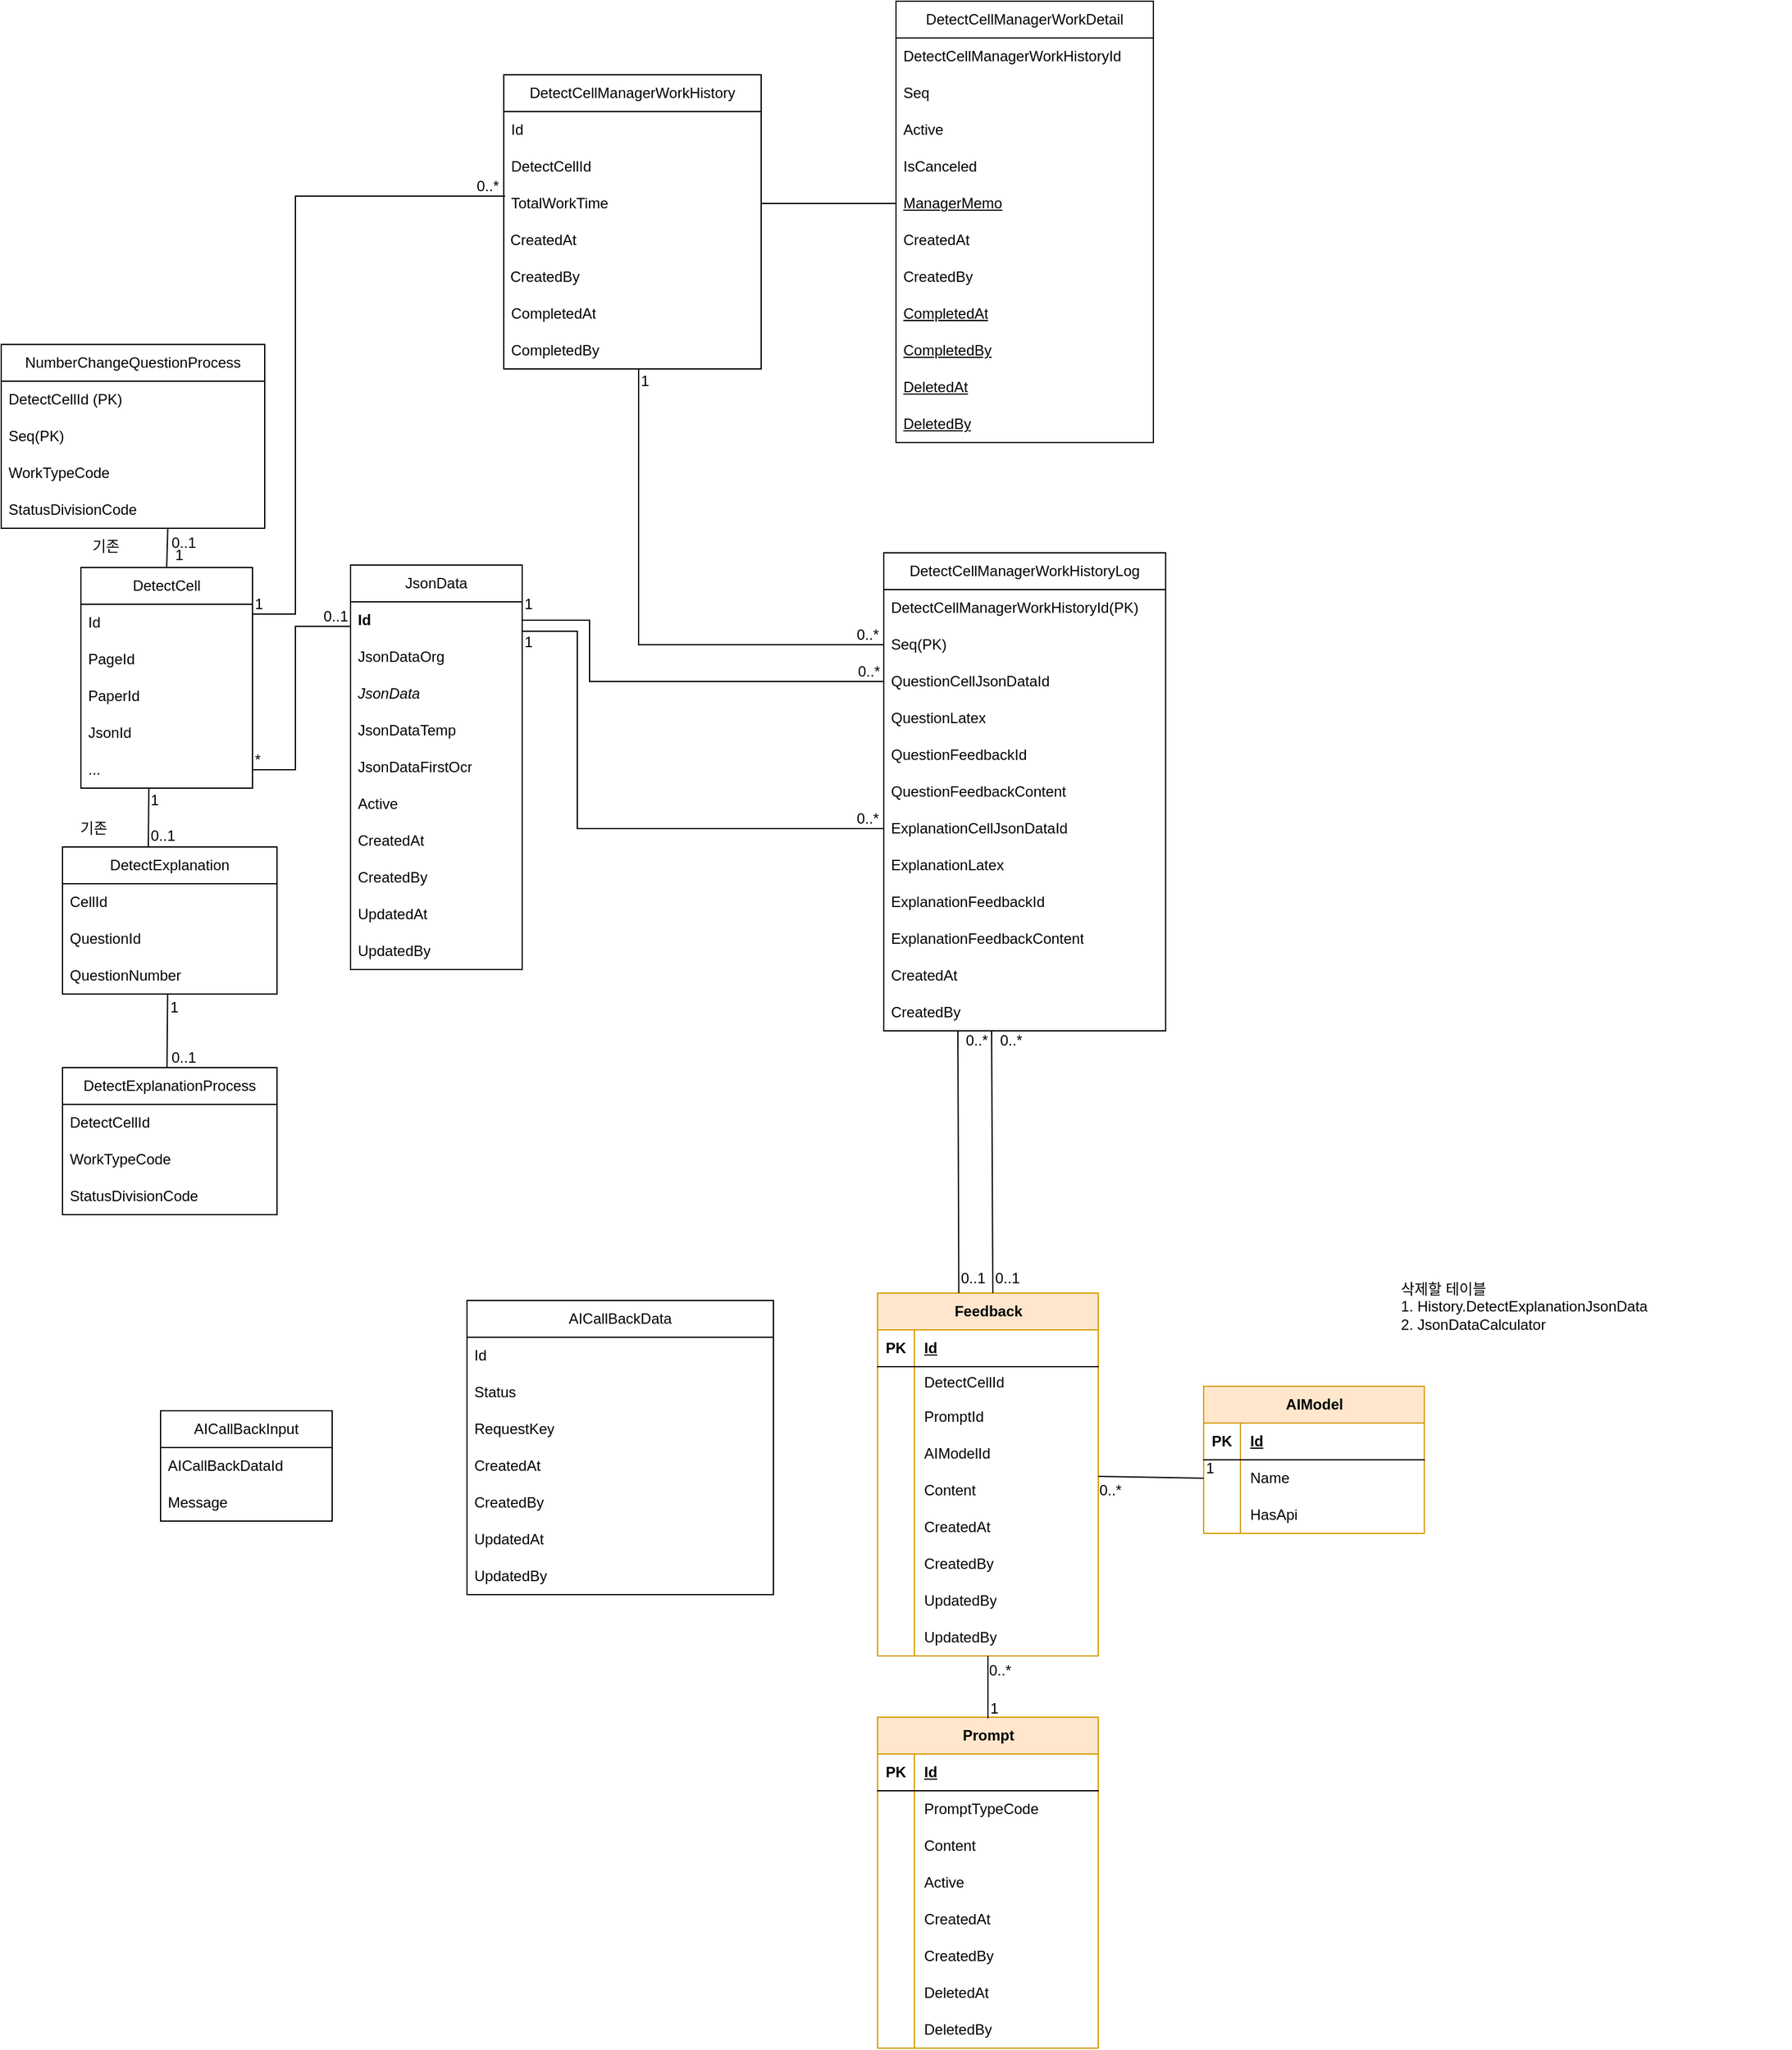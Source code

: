 <mxfile version="26.0.16">
  <diagram id="C5RBs43oDa-KdzZeNtuy" name="Page-1">
    <mxGraphModel dx="1674" dy="738" grid="1" gridSize="10" guides="1" tooltips="1" connect="1" arrows="1" fold="1" page="1" pageScale="1" pageWidth="827" pageHeight="1169" math="0" shadow="0">
      <root>
        <mxCell id="WIyWlLk6GJQsqaUBKTNV-0" />
        <mxCell id="WIyWlLk6GJQsqaUBKTNV-1" parent="WIyWlLk6GJQsqaUBKTNV-0" />
        <mxCell id="RVwB3K6hN_vWvZm14Bsj-75" value="JsonData" style="swimlane;fontStyle=0;childLayout=stackLayout;horizontal=1;startSize=30;horizontalStack=0;resizeParent=1;resizeParentMax=0;resizeLast=0;collapsible=1;marginBottom=0;whiteSpace=wrap;html=1;" parent="WIyWlLk6GJQsqaUBKTNV-1" vertex="1">
          <mxGeometry x="365" y="890" width="140" height="330" as="geometry" />
        </mxCell>
        <mxCell id="RVwB3K6hN_vWvZm14Bsj-76" value="&lt;b&gt;Id&lt;/b&gt;" style="text;strokeColor=none;fillColor=none;align=left;verticalAlign=middle;spacingLeft=4;spacingRight=4;overflow=hidden;points=[[0,0.5],[1,0.5]];portConstraint=eastwest;rotatable=0;whiteSpace=wrap;html=1;" parent="RVwB3K6hN_vWvZm14Bsj-75" vertex="1">
          <mxGeometry y="30" width="140" height="30" as="geometry" />
        </mxCell>
        <mxCell id="RVwB3K6hN_vWvZm14Bsj-77" value="JsonDataOrg" style="text;strokeColor=none;fillColor=none;align=left;verticalAlign=middle;spacingLeft=4;spacingRight=4;overflow=hidden;points=[[0,0.5],[1,0.5]];portConstraint=eastwest;rotatable=0;whiteSpace=wrap;html=1;" parent="RVwB3K6hN_vWvZm14Bsj-75" vertex="1">
          <mxGeometry y="60" width="140" height="30" as="geometry" />
        </mxCell>
        <mxCell id="RVwB3K6hN_vWvZm14Bsj-78" value="&lt;i style=&quot;&quot;&gt;JsonData&lt;/i&gt;" style="text;strokeColor=none;fillColor=none;align=left;verticalAlign=middle;spacingLeft=4;spacingRight=4;overflow=hidden;points=[[0,0.5],[1,0.5]];portConstraint=eastwest;rotatable=0;whiteSpace=wrap;html=1;" parent="RVwB3K6hN_vWvZm14Bsj-75" vertex="1">
          <mxGeometry y="90" width="140" height="30" as="geometry" />
        </mxCell>
        <mxCell id="RVwB3K6hN_vWvZm14Bsj-86" value="JsonDataTemp" style="text;strokeColor=none;fillColor=none;align=left;verticalAlign=middle;spacingLeft=4;spacingRight=4;overflow=hidden;points=[[0,0.5],[1,0.5]];portConstraint=eastwest;rotatable=0;whiteSpace=wrap;html=1;" parent="RVwB3K6hN_vWvZm14Bsj-75" vertex="1">
          <mxGeometry y="120" width="140" height="30" as="geometry" />
        </mxCell>
        <mxCell id="RVwB3K6hN_vWvZm14Bsj-87" value="JsonDataFirstOcr" style="text;strokeColor=none;fillColor=none;align=left;verticalAlign=middle;spacingLeft=4;spacingRight=4;overflow=hidden;points=[[0,0.5],[1,0.5]];portConstraint=eastwest;rotatable=0;whiteSpace=wrap;html=1;" parent="RVwB3K6hN_vWvZm14Bsj-75" vertex="1">
          <mxGeometry y="150" width="140" height="30" as="geometry" />
        </mxCell>
        <mxCell id="S1yQZVmZXHkKQtSASBkO-23" value="Active" style="text;strokeColor=none;fillColor=none;align=left;verticalAlign=middle;spacingLeft=4;spacingRight=4;overflow=hidden;points=[[0,0.5],[1,0.5]];portConstraint=eastwest;rotatable=0;whiteSpace=wrap;html=1;" parent="RVwB3K6hN_vWvZm14Bsj-75" vertex="1">
          <mxGeometry y="180" width="140" height="30" as="geometry" />
        </mxCell>
        <mxCell id="RVwB3K6hN_vWvZm14Bsj-106" value="CreatedAt" style="text;strokeColor=none;fillColor=none;align=left;verticalAlign=middle;spacingLeft=4;spacingRight=4;overflow=hidden;points=[[0,0.5],[1,0.5]];portConstraint=eastwest;rotatable=0;whiteSpace=wrap;html=1;" parent="RVwB3K6hN_vWvZm14Bsj-75" vertex="1">
          <mxGeometry y="210" width="140" height="30" as="geometry" />
        </mxCell>
        <mxCell id="RVwB3K6hN_vWvZm14Bsj-107" value="CreatedBy" style="text;strokeColor=none;fillColor=none;align=left;verticalAlign=middle;spacingLeft=4;spacingRight=4;overflow=hidden;points=[[0,0.5],[1,0.5]];portConstraint=eastwest;rotatable=0;whiteSpace=wrap;html=1;" parent="RVwB3K6hN_vWvZm14Bsj-75" vertex="1">
          <mxGeometry y="240" width="140" height="30" as="geometry" />
        </mxCell>
        <mxCell id="RVwB3K6hN_vWvZm14Bsj-108" value="UpdatedAt" style="text;strokeColor=none;fillColor=none;align=left;verticalAlign=middle;spacingLeft=4;spacingRight=4;overflow=hidden;points=[[0,0.5],[1,0.5]];portConstraint=eastwest;rotatable=0;whiteSpace=wrap;html=1;" parent="RVwB3K6hN_vWvZm14Bsj-75" vertex="1">
          <mxGeometry y="270" width="140" height="30" as="geometry" />
        </mxCell>
        <mxCell id="RVwB3K6hN_vWvZm14Bsj-109" value="UpdatedBy" style="text;strokeColor=none;fillColor=none;align=left;verticalAlign=middle;spacingLeft=4;spacingRight=4;overflow=hidden;points=[[0,0.5],[1,0.5]];portConstraint=eastwest;rotatable=0;whiteSpace=wrap;html=1;" parent="RVwB3K6hN_vWvZm14Bsj-75" vertex="1">
          <mxGeometry y="300" width="140" height="30" as="geometry" />
        </mxCell>
        <mxCell id="RVwB3K6hN_vWvZm14Bsj-80" value="DetectCell" style="swimlane;fontStyle=0;childLayout=stackLayout;horizontal=1;startSize=30;horizontalStack=0;resizeParent=1;resizeParentMax=0;resizeLast=0;collapsible=1;marginBottom=0;whiteSpace=wrap;html=1;" parent="WIyWlLk6GJQsqaUBKTNV-1" vertex="1">
          <mxGeometry x="145" y="892" width="140" height="180" as="geometry" />
        </mxCell>
        <mxCell id="RVwB3K6hN_vWvZm14Bsj-81" value="Id" style="text;strokeColor=none;fillColor=none;align=left;verticalAlign=middle;spacingLeft=4;spacingRight=4;overflow=hidden;points=[[0,0.5],[1,0.5]];portConstraint=eastwest;rotatable=0;whiteSpace=wrap;html=1;" parent="RVwB3K6hN_vWvZm14Bsj-80" vertex="1">
          <mxGeometry y="30" width="140" height="30" as="geometry" />
        </mxCell>
        <mxCell id="RVwB3K6hN_vWvZm14Bsj-82" value="PageId" style="text;strokeColor=none;fillColor=none;align=left;verticalAlign=middle;spacingLeft=4;spacingRight=4;overflow=hidden;points=[[0,0.5],[1,0.5]];portConstraint=eastwest;rotatable=0;whiteSpace=wrap;html=1;" parent="RVwB3K6hN_vWvZm14Bsj-80" vertex="1">
          <mxGeometry y="60" width="140" height="30" as="geometry" />
        </mxCell>
        <mxCell id="RVwB3K6hN_vWvZm14Bsj-83" value="PaperId" style="text;strokeColor=none;fillColor=none;align=left;verticalAlign=middle;spacingLeft=4;spacingRight=4;overflow=hidden;points=[[0,0.5],[1,0.5]];portConstraint=eastwest;rotatable=0;whiteSpace=wrap;html=1;" parent="RVwB3K6hN_vWvZm14Bsj-80" vertex="1">
          <mxGeometry y="90" width="140" height="30" as="geometry" />
        </mxCell>
        <mxCell id="RVwB3K6hN_vWvZm14Bsj-124" value="JsonId" style="text;strokeColor=none;fillColor=none;align=left;verticalAlign=middle;spacingLeft=4;spacingRight=4;overflow=hidden;points=[[0,0.5],[1,0.5]];portConstraint=eastwest;rotatable=0;whiteSpace=wrap;html=1;" parent="RVwB3K6hN_vWvZm14Bsj-80" vertex="1">
          <mxGeometry y="120" width="140" height="30" as="geometry" />
        </mxCell>
        <mxCell id="RVwB3K6hN_vWvZm14Bsj-84" value="..." style="text;strokeColor=none;fillColor=none;align=left;verticalAlign=middle;spacingLeft=4;spacingRight=4;overflow=hidden;points=[[0,0.5],[1,0.5]];portConstraint=eastwest;rotatable=0;whiteSpace=wrap;html=1;" parent="RVwB3K6hN_vWvZm14Bsj-80" vertex="1">
          <mxGeometry y="150" width="140" height="30" as="geometry" />
        </mxCell>
        <mxCell id="RVwB3K6hN_vWvZm14Bsj-93" value="DetectCellManagerWorkHistoryLog" style="swimlane;fontStyle=0;childLayout=stackLayout;horizontal=1;startSize=30;horizontalStack=0;resizeParent=1;resizeParentMax=0;resizeLast=0;collapsible=1;marginBottom=0;whiteSpace=wrap;html=1;" parent="WIyWlLk6GJQsqaUBKTNV-1" vertex="1">
          <mxGeometry x="800" y="880" width="230" height="390" as="geometry" />
        </mxCell>
        <mxCell id="RVwB3K6hN_vWvZm14Bsj-94" value="&lt;span style=&quot;text-align: center;&quot;&gt;DetectCellManagerWorkHistoryId(PK)&lt;/span&gt;" style="text;strokeColor=none;fillColor=none;align=left;verticalAlign=middle;spacingLeft=4;spacingRight=4;overflow=hidden;points=[[0,0.5],[1,0.5]];portConstraint=eastwest;rotatable=0;whiteSpace=wrap;html=1;" parent="RVwB3K6hN_vWvZm14Bsj-93" vertex="1">
          <mxGeometry y="30" width="230" height="30" as="geometry" />
        </mxCell>
        <mxCell id="RVwB3K6hN_vWvZm14Bsj-95" value="Seq&lt;span style=&quot;text-align: center;&quot;&gt;(PK)&lt;/span&gt;" style="text;strokeColor=none;fillColor=none;align=left;verticalAlign=middle;spacingLeft=4;spacingRight=4;overflow=hidden;points=[[0,0.5],[1,0.5]];portConstraint=eastwest;rotatable=0;whiteSpace=wrap;html=1;" parent="RVwB3K6hN_vWvZm14Bsj-93" vertex="1">
          <mxGeometry y="60" width="230" height="30" as="geometry" />
        </mxCell>
        <mxCell id="RVwB3K6hN_vWvZm14Bsj-96" value="QuestionCellJsonDataId" style="text;strokeColor=none;fillColor=none;align=left;verticalAlign=middle;spacingLeft=4;spacingRight=4;overflow=hidden;points=[[0,0.5],[1,0.5]];portConstraint=eastwest;rotatable=0;whiteSpace=wrap;html=1;" parent="RVwB3K6hN_vWvZm14Bsj-93" vertex="1">
          <mxGeometry y="90" width="230" height="30" as="geometry" />
        </mxCell>
        <mxCell id="RVwB3K6hN_vWvZm14Bsj-98" value="QuestionLatex" style="text;strokeColor=none;fillColor=none;align=left;verticalAlign=middle;spacingLeft=4;spacingRight=4;overflow=hidden;points=[[0,0.5],[1,0.5]];portConstraint=eastwest;rotatable=0;whiteSpace=wrap;html=1;" parent="RVwB3K6hN_vWvZm14Bsj-93" vertex="1">
          <mxGeometry y="120" width="230" height="30" as="geometry" />
        </mxCell>
        <mxCell id="RVwB3K6hN_vWvZm14Bsj-99" value="QuestionFeedbackId" style="text;strokeColor=none;fillColor=none;align=left;verticalAlign=middle;spacingLeft=4;spacingRight=4;overflow=hidden;points=[[0,0.5],[1,0.5]];portConstraint=eastwest;rotatable=0;whiteSpace=wrap;html=1;" parent="RVwB3K6hN_vWvZm14Bsj-93" vertex="1">
          <mxGeometry y="150" width="230" height="30" as="geometry" />
        </mxCell>
        <mxCell id="RVwB3K6hN_vWvZm14Bsj-123" value="QuestionFeedbackContent" style="text;strokeColor=none;fillColor=none;align=left;verticalAlign=middle;spacingLeft=4;spacingRight=4;overflow=hidden;points=[[0,0.5],[1,0.5]];portConstraint=eastwest;rotatable=0;whiteSpace=wrap;html=1;" parent="RVwB3K6hN_vWvZm14Bsj-93" vertex="1">
          <mxGeometry y="180" width="230" height="30" as="geometry" />
        </mxCell>
        <mxCell id="ZvhzIcXURMFc8R926jFE-2" value="ExplanationCellJsonDataId" style="text;strokeColor=none;fillColor=none;align=left;verticalAlign=middle;spacingLeft=4;spacingRight=4;overflow=hidden;points=[[0,0.5],[1,0.5]];portConstraint=eastwest;rotatable=0;whiteSpace=wrap;html=1;" parent="RVwB3K6hN_vWvZm14Bsj-93" vertex="1">
          <mxGeometry y="210" width="230" height="30" as="geometry" />
        </mxCell>
        <mxCell id="RVwB3K6hN_vWvZm14Bsj-101" value="ExplanationLatex" style="text;strokeColor=none;fillColor=none;align=left;verticalAlign=middle;spacingLeft=4;spacingRight=4;overflow=hidden;points=[[0,0.5],[1,0.5]];portConstraint=eastwest;rotatable=0;whiteSpace=wrap;html=1;" parent="RVwB3K6hN_vWvZm14Bsj-93" vertex="1">
          <mxGeometry y="240" width="230" height="30" as="geometry" />
        </mxCell>
        <mxCell id="RVwB3K6hN_vWvZm14Bsj-102" value="ExplanationFeedbackId" style="text;strokeColor=none;fillColor=none;align=left;verticalAlign=middle;spacingLeft=4;spacingRight=4;overflow=hidden;points=[[0,0.5],[1,0.5]];portConstraint=eastwest;rotatable=0;whiteSpace=wrap;html=1;" parent="RVwB3K6hN_vWvZm14Bsj-93" vertex="1">
          <mxGeometry y="270" width="230" height="30" as="geometry" />
        </mxCell>
        <mxCell id="DWPxnlm3FlXKutqttewt-54" value="ExplanationFeedbackContent" style="text;strokeColor=none;fillColor=none;align=left;verticalAlign=middle;spacingLeft=4;spacingRight=4;overflow=hidden;points=[[0,0.5],[1,0.5]];portConstraint=eastwest;rotatable=0;whiteSpace=wrap;html=1;" parent="RVwB3K6hN_vWvZm14Bsj-93" vertex="1">
          <mxGeometry y="300" width="230" height="30" as="geometry" />
        </mxCell>
        <mxCell id="ZvhzIcXURMFc8R926jFE-0" value="CreatedAt" style="text;strokeColor=none;fillColor=none;align=left;verticalAlign=middle;spacingLeft=4;spacingRight=4;overflow=hidden;points=[[0,0.5],[1,0.5]];portConstraint=eastwest;rotatable=0;whiteSpace=wrap;html=1;" parent="RVwB3K6hN_vWvZm14Bsj-93" vertex="1">
          <mxGeometry y="330" width="230" height="30" as="geometry" />
        </mxCell>
        <mxCell id="ZvhzIcXURMFc8R926jFE-1" value="CreatedBy" style="text;strokeColor=none;fillColor=none;align=left;verticalAlign=middle;spacingLeft=4;spacingRight=4;overflow=hidden;points=[[0,0.5],[1,0.5]];portConstraint=eastwest;rotatable=0;whiteSpace=wrap;html=1;" parent="RVwB3K6hN_vWvZm14Bsj-93" vertex="1">
          <mxGeometry y="360" width="230" height="30" as="geometry" />
        </mxCell>
        <mxCell id="RVwB3K6hN_vWvZm14Bsj-113" value="기존" style="text;html=1;align=center;verticalAlign=middle;resizable=0;points=[];autosize=1;strokeColor=none;fillColor=none;" parent="WIyWlLk6GJQsqaUBKTNV-1" vertex="1">
          <mxGeometry x="140" y="860" width="50" height="30" as="geometry" />
        </mxCell>
        <mxCell id="DWPxnlm3FlXKutqttewt-0" value="DetectExplanationProcess" style="swimlane;fontStyle=0;childLayout=stackLayout;horizontal=1;startSize=30;horizontalStack=0;resizeParent=1;resizeParentMax=0;resizeLast=0;collapsible=1;marginBottom=0;whiteSpace=wrap;html=1;" parent="WIyWlLk6GJQsqaUBKTNV-1" vertex="1">
          <mxGeometry x="130" y="1300" width="175" height="120" as="geometry" />
        </mxCell>
        <mxCell id="DWPxnlm3FlXKutqttewt-1" value="DetectCellId" style="text;strokeColor=none;fillColor=none;align=left;verticalAlign=middle;spacingLeft=4;spacingRight=4;overflow=hidden;points=[[0,0.5],[1,0.5]];portConstraint=eastwest;rotatable=0;whiteSpace=wrap;html=1;" parent="DWPxnlm3FlXKutqttewt-0" vertex="1">
          <mxGeometry y="30" width="175" height="30" as="geometry" />
        </mxCell>
        <mxCell id="DWPxnlm3FlXKutqttewt-2" value="WorkTypeCode" style="text;strokeColor=none;fillColor=none;align=left;verticalAlign=middle;spacingLeft=4;spacingRight=4;overflow=hidden;points=[[0,0.5],[1,0.5]];portConstraint=eastwest;rotatable=0;whiteSpace=wrap;html=1;" parent="DWPxnlm3FlXKutqttewt-0" vertex="1">
          <mxGeometry y="60" width="175" height="30" as="geometry" />
        </mxCell>
        <mxCell id="DWPxnlm3FlXKutqttewt-3" value="StatusDivisionCode" style="text;strokeColor=none;fillColor=none;align=left;verticalAlign=middle;spacingLeft=4;spacingRight=4;overflow=hidden;points=[[0,0.5],[1,0.5]];portConstraint=eastwest;rotatable=0;whiteSpace=wrap;html=1;" parent="DWPxnlm3FlXKutqttewt-0" vertex="1">
          <mxGeometry y="90" width="175" height="30" as="geometry" />
        </mxCell>
        <mxCell id="DWPxnlm3FlXKutqttewt-5" value="DetectExplanation" style="swimlane;fontStyle=0;childLayout=stackLayout;horizontal=1;startSize=30;horizontalStack=0;resizeParent=1;resizeParentMax=0;resizeLast=0;collapsible=1;marginBottom=0;whiteSpace=wrap;html=1;" parent="WIyWlLk6GJQsqaUBKTNV-1" vertex="1">
          <mxGeometry x="130" y="1120" width="175" height="120" as="geometry" />
        </mxCell>
        <mxCell id="DWPxnlm3FlXKutqttewt-6" value="CellId" style="text;strokeColor=none;fillColor=none;align=left;verticalAlign=middle;spacingLeft=4;spacingRight=4;overflow=hidden;points=[[0,0.5],[1,0.5]];portConstraint=eastwest;rotatable=0;whiteSpace=wrap;html=1;" parent="DWPxnlm3FlXKutqttewt-5" vertex="1">
          <mxGeometry y="30" width="175" height="30" as="geometry" />
        </mxCell>
        <mxCell id="DWPxnlm3FlXKutqttewt-7" value="QuestionId" style="text;strokeColor=none;fillColor=none;align=left;verticalAlign=middle;spacingLeft=4;spacingRight=4;overflow=hidden;points=[[0,0.5],[1,0.5]];portConstraint=eastwest;rotatable=0;whiteSpace=wrap;html=1;" parent="DWPxnlm3FlXKutqttewt-5" vertex="1">
          <mxGeometry y="60" width="175" height="30" as="geometry" />
        </mxCell>
        <mxCell id="DWPxnlm3FlXKutqttewt-8" value="QuestionNumber" style="text;strokeColor=none;fillColor=none;align=left;verticalAlign=middle;spacingLeft=4;spacingRight=4;overflow=hidden;points=[[0,0.5],[1,0.5]];portConstraint=eastwest;rotatable=0;whiteSpace=wrap;html=1;" parent="DWPxnlm3FlXKutqttewt-5" vertex="1">
          <mxGeometry y="90" width="175" height="30" as="geometry" />
        </mxCell>
        <mxCell id="DWPxnlm3FlXKutqttewt-10" value="기존" style="text;html=1;align=center;verticalAlign=middle;resizable=0;points=[];autosize=1;strokeColor=none;fillColor=none;" parent="WIyWlLk6GJQsqaUBKTNV-1" vertex="1">
          <mxGeometry x="130" y="1090" width="50" height="30" as="geometry" />
        </mxCell>
        <mxCell id="DWPxnlm3FlXKutqttewt-12" value="" style="endArrow=none;html=1;rounded=0;exitX=0.396;exitY=0.98;exitDx=0;exitDy=0;exitPerimeter=0;" parent="WIyWlLk6GJQsqaUBKTNV-1" source="RVwB3K6hN_vWvZm14Bsj-84" edge="1">
          <mxGeometry relative="1" as="geometry">
            <mxPoint x="205" y="1042" as="sourcePoint" />
            <mxPoint x="200" y="1120" as="targetPoint" />
          </mxGeometry>
        </mxCell>
        <mxCell id="DWPxnlm3FlXKutqttewt-13" value="1" style="resizable=0;html=1;whiteSpace=wrap;align=left;verticalAlign=bottom;" parent="DWPxnlm3FlXKutqttewt-12" connectable="0" vertex="1">
          <mxGeometry x="-1" relative="1" as="geometry">
            <mxPoint y="19" as="offset" />
          </mxGeometry>
        </mxCell>
        <mxCell id="DWPxnlm3FlXKutqttewt-14" value="0..1" style="resizable=0;html=1;whiteSpace=wrap;align=right;verticalAlign=bottom;" parent="DWPxnlm3FlXKutqttewt-12" connectable="0" vertex="1">
          <mxGeometry x="1" relative="1" as="geometry">
            <mxPoint x="23" as="offset" />
          </mxGeometry>
        </mxCell>
        <mxCell id="DWPxnlm3FlXKutqttewt-15" value="" style="endArrow=none;html=1;rounded=0;entryX=0.001;entryY=0.667;entryDx=0;entryDy=0;entryPerimeter=0;exitX=1;exitY=0.5;exitDx=0;exitDy=0;" parent="WIyWlLk6GJQsqaUBKTNV-1" source="RVwB3K6hN_vWvZm14Bsj-84" target="RVwB3K6hN_vWvZm14Bsj-76" edge="1">
          <mxGeometry relative="1" as="geometry">
            <mxPoint x="285" y="940" as="sourcePoint" />
            <mxPoint x="360" y="940" as="targetPoint" />
            <Array as="points">
              <mxPoint x="320" y="1057" />
              <mxPoint x="320" y="940" />
            </Array>
          </mxGeometry>
        </mxCell>
        <mxCell id="DWPxnlm3FlXKutqttewt-16" value="*" style="resizable=0;html=1;whiteSpace=wrap;align=left;verticalAlign=bottom;" parent="DWPxnlm3FlXKutqttewt-15" connectable="0" vertex="1">
          <mxGeometry x="-1" relative="1" as="geometry" />
        </mxCell>
        <mxCell id="DWPxnlm3FlXKutqttewt-17" value="0..1" style="resizable=0;html=1;whiteSpace=wrap;align=right;verticalAlign=bottom;" parent="DWPxnlm3FlXKutqttewt-15" connectable="0" vertex="1">
          <mxGeometry x="1" relative="1" as="geometry" />
        </mxCell>
        <mxCell id="DWPxnlm3FlXKutqttewt-22" value="" style="endArrow=none;html=1;rounded=0;exitX=0.49;exitY=0.996;exitDx=0;exitDy=0;exitPerimeter=0;entryX=0.487;entryY=0.004;entryDx=0;entryDy=0;entryPerimeter=0;" parent="WIyWlLk6GJQsqaUBKTNV-1" source="DWPxnlm3FlXKutqttewt-8" target="DWPxnlm3FlXKutqttewt-0" edge="1">
          <mxGeometry relative="1" as="geometry">
            <mxPoint x="160" y="1269.76" as="sourcePoint" />
            <mxPoint x="260" y="1270" as="targetPoint" />
          </mxGeometry>
        </mxCell>
        <mxCell id="DWPxnlm3FlXKutqttewt-23" value="1" style="resizable=0;html=1;whiteSpace=wrap;align=left;verticalAlign=bottom;" parent="DWPxnlm3FlXKutqttewt-22" connectable="0" vertex="1">
          <mxGeometry x="-1" relative="1" as="geometry">
            <mxPoint y="20" as="offset" />
          </mxGeometry>
        </mxCell>
        <mxCell id="DWPxnlm3FlXKutqttewt-24" value="0..1" style="resizable=0;html=1;whiteSpace=wrap;align=right;verticalAlign=bottom;" parent="DWPxnlm3FlXKutqttewt-22" connectable="0" vertex="1">
          <mxGeometry x="1" relative="1" as="geometry">
            <mxPoint x="25" as="offset" />
          </mxGeometry>
        </mxCell>
        <mxCell id="DWPxnlm3FlXKutqttewt-25" value="DetectCellManagerWorkHistory" style="swimlane;fontStyle=0;childLayout=stackLayout;horizontal=1;startSize=30;horizontalStack=0;resizeParent=1;resizeParentMax=0;resizeLast=0;collapsible=1;marginBottom=0;whiteSpace=wrap;html=1;" parent="WIyWlLk6GJQsqaUBKTNV-1" vertex="1">
          <mxGeometry x="490" y="490" width="210" height="240" as="geometry" />
        </mxCell>
        <mxCell id="DWPxnlm3FlXKutqttewt-26" value="Id" style="text;strokeColor=none;fillColor=none;align=left;verticalAlign=middle;spacingLeft=4;spacingRight=4;overflow=hidden;points=[[0,0.5],[1,0.5]];portConstraint=eastwest;rotatable=0;whiteSpace=wrap;html=1;" parent="DWPxnlm3FlXKutqttewt-25" vertex="1">
          <mxGeometry y="30" width="210" height="30" as="geometry" />
        </mxCell>
        <mxCell id="DWPxnlm3FlXKutqttewt-27" value="DetectCellId" style="text;strokeColor=none;fillColor=none;align=left;verticalAlign=middle;spacingLeft=4;spacingRight=4;overflow=hidden;points=[[0,0.5],[1,0.5]];portConstraint=eastwest;rotatable=0;whiteSpace=wrap;html=1;" parent="DWPxnlm3FlXKutqttewt-25" vertex="1">
          <mxGeometry y="60" width="210" height="30" as="geometry" />
        </mxCell>
        <mxCell id="DWPxnlm3FlXKutqttewt-28" value="TotalWorkTime" style="text;strokeColor=none;fillColor=none;align=left;verticalAlign=middle;spacingLeft=4;spacingRight=4;overflow=hidden;points=[[0,0.5],[1,0.5]];portConstraint=eastwest;rotatable=0;whiteSpace=wrap;html=1;" parent="DWPxnlm3FlXKutqttewt-25" vertex="1">
          <mxGeometry y="90" width="210" height="30" as="geometry" />
        </mxCell>
        <mxCell id="wJeJc8Z-gBARRthY4j4E-150" value="&lt;span style=&quot;text-wrap-mode: wrap;&quot;&gt;&amp;nbsp;CreatedAt&lt;/span&gt;" style="text;html=1;align=left;verticalAlign=middle;resizable=0;points=[];autosize=1;strokeColor=none;fillColor=none;" parent="DWPxnlm3FlXKutqttewt-25" vertex="1">
          <mxGeometry y="120" width="210" height="30" as="geometry" />
        </mxCell>
        <mxCell id="RVwB3K6hN_vWvZm14Bsj-111" value="&lt;span style=&quot;text-wrap-mode: wrap;&quot;&gt;&amp;nbsp;CreatedBy&lt;/span&gt;" style="text;html=1;align=left;verticalAlign=middle;resizable=0;points=[];autosize=1;strokeColor=none;fillColor=none;" parent="DWPxnlm3FlXKutqttewt-25" vertex="1">
          <mxGeometry y="150" width="210" height="30" as="geometry" />
        </mxCell>
        <mxCell id="wJeJc8Z-gBARRthY4j4E-151" value="CompletedAt" style="text;strokeColor=none;fillColor=none;align=left;verticalAlign=middle;spacingLeft=4;spacingRight=4;overflow=hidden;points=[[0,0.5],[1,0.5]];portConstraint=eastwest;rotatable=0;whiteSpace=wrap;html=1;" parent="DWPxnlm3FlXKutqttewt-25" vertex="1">
          <mxGeometry y="180" width="210" height="30" as="geometry" />
        </mxCell>
        <mxCell id="DWPxnlm3FlXKutqttewt-29" value="CompletedBy" style="text;strokeColor=none;fillColor=none;align=left;verticalAlign=middle;spacingLeft=4;spacingRight=4;overflow=hidden;points=[[0,0.5],[1,0.5]];portConstraint=eastwest;rotatable=0;whiteSpace=wrap;html=1;" parent="DWPxnlm3FlXKutqttewt-25" vertex="1">
          <mxGeometry y="210" width="210" height="30" as="geometry" />
        </mxCell>
        <mxCell id="DWPxnlm3FlXKutqttewt-31" value="" style="endArrow=none;html=1;rounded=0;entryX=0.005;entryY=0.3;entryDx=0;entryDy=0;entryPerimeter=0;" parent="WIyWlLk6GJQsqaUBKTNV-1" target="DWPxnlm3FlXKutqttewt-28" edge="1">
          <mxGeometry relative="1" as="geometry">
            <mxPoint x="285" y="930" as="sourcePoint" />
            <mxPoint x="490" y="769.71" as="targetPoint" />
            <Array as="points">
              <mxPoint x="320" y="930" />
              <mxPoint x="320" y="770" />
              <mxPoint x="320" y="589" />
            </Array>
          </mxGeometry>
        </mxCell>
        <mxCell id="DWPxnlm3FlXKutqttewt-32" value="1" style="resizable=0;html=1;whiteSpace=wrap;align=left;verticalAlign=bottom;" parent="DWPxnlm3FlXKutqttewt-31" connectable="0" vertex="1">
          <mxGeometry x="-1" relative="1" as="geometry" />
        </mxCell>
        <mxCell id="DWPxnlm3FlXKutqttewt-33" value="0..*" style="resizable=0;html=1;whiteSpace=wrap;align=right;verticalAlign=bottom;" parent="DWPxnlm3FlXKutqttewt-31" connectable="0" vertex="1">
          <mxGeometry x="1" relative="1" as="geometry">
            <mxPoint x="-4" as="offset" />
          </mxGeometry>
        </mxCell>
        <mxCell id="DWPxnlm3FlXKutqttewt-35" value="DetectCellManagerWorkDetail" style="swimlane;fontStyle=0;childLayout=stackLayout;horizontal=1;startSize=30;horizontalStack=0;resizeParent=1;resizeParentMax=0;resizeLast=0;collapsible=1;marginBottom=0;whiteSpace=wrap;html=1;" parent="WIyWlLk6GJQsqaUBKTNV-1" vertex="1">
          <mxGeometry x="810" y="430" width="210" height="360" as="geometry" />
        </mxCell>
        <mxCell id="DWPxnlm3FlXKutqttewt-36" value="&lt;span style=&quot;text-align: center;&quot;&gt;DetectCellManagerWorkHistoryId&lt;/span&gt;" style="text;strokeColor=none;fillColor=none;align=left;verticalAlign=middle;spacingLeft=4;spacingRight=4;overflow=hidden;points=[[0,0.5],[1,0.5]];portConstraint=eastwest;rotatable=0;whiteSpace=wrap;html=1;" parent="DWPxnlm3FlXKutqttewt-35" vertex="1">
          <mxGeometry y="30" width="210" height="30" as="geometry" />
        </mxCell>
        <mxCell id="DWPxnlm3FlXKutqttewt-37" value="Seq" style="text;strokeColor=none;fillColor=none;align=left;verticalAlign=middle;spacingLeft=4;spacingRight=4;overflow=hidden;points=[[0,0.5],[1,0.5]];portConstraint=eastwest;rotatable=0;whiteSpace=wrap;html=1;" parent="DWPxnlm3FlXKutqttewt-35" vertex="1">
          <mxGeometry y="60" width="210" height="30" as="geometry" />
        </mxCell>
        <mxCell id="DWPxnlm3FlXKutqttewt-38" value="Active" style="text;strokeColor=none;fillColor=none;align=left;verticalAlign=middle;spacingLeft=4;spacingRight=4;overflow=hidden;points=[[0,0.5],[1,0.5]];portConstraint=eastwest;rotatable=0;whiteSpace=wrap;html=1;" parent="DWPxnlm3FlXKutqttewt-35" vertex="1">
          <mxGeometry y="90" width="210" height="30" as="geometry" />
        </mxCell>
        <mxCell id="g9jMolsoaKndLsST2Tii-0" value="IsCanceled" style="text;strokeColor=none;fillColor=none;align=left;verticalAlign=middle;spacingLeft=4;spacingRight=4;overflow=hidden;points=[[0,0.5],[1,0.5]];portConstraint=eastwest;rotatable=0;whiteSpace=wrap;html=1;" parent="DWPxnlm3FlXKutqttewt-35" vertex="1">
          <mxGeometry y="120" width="210" height="30" as="geometry" />
        </mxCell>
        <mxCell id="Y_Gd1eIq5GhnidFV4aqc-1" value="&lt;u&gt;ManagerMemo&lt;/u&gt;" style="text;strokeColor=none;fillColor=none;align=left;verticalAlign=middle;spacingLeft=4;spacingRight=4;overflow=hidden;points=[[0,0.5],[1,0.5]];portConstraint=eastwest;rotatable=0;whiteSpace=wrap;html=1;" parent="DWPxnlm3FlXKutqttewt-35" vertex="1">
          <mxGeometry y="150" width="210" height="30" as="geometry" />
        </mxCell>
        <mxCell id="DWPxnlm3FlXKutqttewt-39" value="CreatedAt" style="text;strokeColor=none;fillColor=none;align=left;verticalAlign=middle;spacingLeft=4;spacingRight=4;overflow=hidden;points=[[0,0.5],[1,0.5]];portConstraint=eastwest;rotatable=0;whiteSpace=wrap;html=1;" parent="DWPxnlm3FlXKutqttewt-35" vertex="1">
          <mxGeometry y="180" width="210" height="30" as="geometry" />
        </mxCell>
        <mxCell id="DWPxnlm3FlXKutqttewt-51" value="CreatedBy" style="text;strokeColor=none;fillColor=none;align=left;verticalAlign=middle;spacingLeft=4;spacingRight=4;overflow=hidden;points=[[0,0.5],[1,0.5]];portConstraint=eastwest;rotatable=0;whiteSpace=wrap;html=1;" parent="DWPxnlm3FlXKutqttewt-35" vertex="1">
          <mxGeometry y="210" width="210" height="30" as="geometry" />
        </mxCell>
        <mxCell id="g9jMolsoaKndLsST2Tii-1" value="&lt;u&gt;CompletedAt&lt;/u&gt;" style="text;strokeColor=none;fillColor=none;align=left;verticalAlign=middle;spacingLeft=4;spacingRight=4;overflow=hidden;points=[[0,0.5],[1,0.5]];portConstraint=eastwest;rotatable=0;whiteSpace=wrap;html=1;" parent="DWPxnlm3FlXKutqttewt-35" vertex="1">
          <mxGeometry y="240" width="210" height="30" as="geometry" />
        </mxCell>
        <mxCell id="g9jMolsoaKndLsST2Tii-2" value="&lt;u&gt;CompletedBy&lt;/u&gt;" style="text;strokeColor=none;fillColor=none;align=left;verticalAlign=middle;spacingLeft=4;spacingRight=4;overflow=hidden;points=[[0,0.5],[1,0.5]];portConstraint=eastwest;rotatable=0;whiteSpace=wrap;html=1;" parent="DWPxnlm3FlXKutqttewt-35" vertex="1">
          <mxGeometry y="270" width="210" height="30" as="geometry" />
        </mxCell>
        <mxCell id="g9jMolsoaKndLsST2Tii-3" value="&lt;u&gt;DeletedAt&lt;/u&gt;" style="text;strokeColor=none;fillColor=none;align=left;verticalAlign=middle;spacingLeft=4;spacingRight=4;overflow=hidden;points=[[0,0.5],[1,0.5]];portConstraint=eastwest;rotatable=0;whiteSpace=wrap;html=1;" parent="DWPxnlm3FlXKutqttewt-35" vertex="1">
          <mxGeometry y="300" width="210" height="30" as="geometry" />
        </mxCell>
        <mxCell id="g9jMolsoaKndLsST2Tii-4" value="&lt;u&gt;DeletedBy&lt;/u&gt;" style="text;strokeColor=none;fillColor=none;align=left;verticalAlign=middle;spacingLeft=4;spacingRight=4;overflow=hidden;points=[[0,0.5],[1,0.5]];portConstraint=eastwest;rotatable=0;whiteSpace=wrap;html=1;" parent="DWPxnlm3FlXKutqttewt-35" vertex="1">
          <mxGeometry y="330" width="210" height="30" as="geometry" />
        </mxCell>
        <mxCell id="g9jMolsoaKndLsST2Tii-11" value="" style="endArrow=none;html=1;rounded=0;entryX=0;entryY=0.5;entryDx=0;entryDy=0;exitX=1;exitY=0.5;exitDx=0;exitDy=0;" parent="WIyWlLk6GJQsqaUBKTNV-1" source="DWPxnlm3FlXKutqttewt-28" edge="1">
          <mxGeometry width="50" height="50" relative="1" as="geometry">
            <mxPoint x="700" y="585" as="sourcePoint" />
            <mxPoint x="810" y="595" as="targetPoint" />
          </mxGeometry>
        </mxCell>
        <mxCell id="wJeJc8Z-gBARRthY4j4E-0" value="삭제할 테이블&lt;br&gt;1. History.&lt;span style=&quot;background-color: transparent; color: light-dark(rgb(0, 0, 0), rgb(255, 255, 255));&quot;&gt;DetectExplanationJsonData&lt;/span&gt;&lt;div&gt;2.&amp;nbsp;&lt;span style=&quot;background-color: transparent; color: light-dark(rgb(0, 0, 0), rgb(255, 255, 255));&quot;&gt;JsonDataCalculator&lt;/span&gt;&lt;span style=&quot;background-color: transparent; color: light-dark(rgb(0, 0, 0), rgb(255, 255, 255));&quot;&gt;&amp;nbsp;&lt;/span&gt;&lt;/div&gt;" style="text;html=1;align=left;verticalAlign=middle;whiteSpace=wrap;rounded=0;" parent="WIyWlLk6GJQsqaUBKTNV-1" vertex="1">
          <mxGeometry x="1220" y="1480" width="320" height="30" as="geometry" />
        </mxCell>
        <mxCell id="wJeJc8Z-gBARRthY4j4E-66" value="Feedback" style="shape=table;startSize=30;container=1;collapsible=1;childLayout=tableLayout;fixedRows=1;rowLines=0;fontStyle=1;align=center;resizeLast=1;html=1;fillColor=#ffe6cc;strokeColor=#d79b00;" parent="WIyWlLk6GJQsqaUBKTNV-1" vertex="1">
          <mxGeometry x="795" y="1484" width="180" height="296" as="geometry" />
        </mxCell>
        <mxCell id="wJeJc8Z-gBARRthY4j4E-67" value="" style="shape=tableRow;horizontal=0;startSize=0;swimlaneHead=0;swimlaneBody=0;fillColor=none;collapsible=0;dropTarget=0;points=[[0,0.5],[1,0.5]];portConstraint=eastwest;top=0;left=0;right=0;bottom=1;" parent="wJeJc8Z-gBARRthY4j4E-66" vertex="1">
          <mxGeometry y="30" width="180" height="30" as="geometry" />
        </mxCell>
        <mxCell id="wJeJc8Z-gBARRthY4j4E-68" value="PK" style="shape=partialRectangle;connectable=0;fillColor=none;top=0;left=0;bottom=0;right=0;fontStyle=1;overflow=hidden;whiteSpace=wrap;html=1;" parent="wJeJc8Z-gBARRthY4j4E-67" vertex="1">
          <mxGeometry width="30" height="30" as="geometry">
            <mxRectangle width="30" height="30" as="alternateBounds" />
          </mxGeometry>
        </mxCell>
        <mxCell id="wJeJc8Z-gBARRthY4j4E-69" value="Id" style="shape=partialRectangle;connectable=0;fillColor=none;top=0;left=0;bottom=0;right=0;align=left;spacingLeft=6;fontStyle=5;overflow=hidden;whiteSpace=wrap;html=1;" parent="wJeJc8Z-gBARRthY4j4E-67" vertex="1">
          <mxGeometry x="30" width="150" height="30" as="geometry">
            <mxRectangle width="150" height="30" as="alternateBounds" />
          </mxGeometry>
        </mxCell>
        <mxCell id="wJeJc8Z-gBARRthY4j4E-70" value="" style="shape=tableRow;horizontal=0;startSize=0;swimlaneHead=0;swimlaneBody=0;fillColor=none;collapsible=0;dropTarget=0;points=[[0,0.5],[1,0.5]];portConstraint=eastwest;top=0;left=0;right=0;bottom=0;" parent="wJeJc8Z-gBARRthY4j4E-66" vertex="1">
          <mxGeometry y="60" width="180" height="26" as="geometry" />
        </mxCell>
        <mxCell id="wJeJc8Z-gBARRthY4j4E-71" value="" style="shape=partialRectangle;connectable=0;fillColor=none;top=0;left=0;bottom=0;right=0;editable=1;overflow=hidden;whiteSpace=wrap;html=1;" parent="wJeJc8Z-gBARRthY4j4E-70" vertex="1">
          <mxGeometry width="30" height="26" as="geometry">
            <mxRectangle width="30" height="26" as="alternateBounds" />
          </mxGeometry>
        </mxCell>
        <mxCell id="wJeJc8Z-gBARRthY4j4E-72" value="DetectCellId" style="shape=partialRectangle;connectable=0;fillColor=none;top=0;left=0;bottom=0;right=0;align=left;spacingLeft=6;overflow=hidden;whiteSpace=wrap;html=1;" parent="wJeJc8Z-gBARRthY4j4E-70" vertex="1">
          <mxGeometry x="30" width="150" height="26" as="geometry">
            <mxRectangle width="150" height="26" as="alternateBounds" />
          </mxGeometry>
        </mxCell>
        <mxCell id="wJeJc8Z-gBARRthY4j4E-73" value="" style="shape=tableRow;horizontal=0;startSize=0;swimlaneHead=0;swimlaneBody=0;fillColor=none;collapsible=0;dropTarget=0;points=[[0,0.5],[1,0.5]];portConstraint=eastwest;top=0;left=0;right=0;bottom=0;" parent="wJeJc8Z-gBARRthY4j4E-66" vertex="1">
          <mxGeometry y="86" width="180" height="30" as="geometry" />
        </mxCell>
        <mxCell id="wJeJc8Z-gBARRthY4j4E-74" value="" style="shape=partialRectangle;connectable=0;fillColor=none;top=0;left=0;bottom=0;right=0;editable=1;overflow=hidden;whiteSpace=wrap;html=1;" parent="wJeJc8Z-gBARRthY4j4E-73" vertex="1">
          <mxGeometry width="30" height="30" as="geometry">
            <mxRectangle width="30" height="30" as="alternateBounds" />
          </mxGeometry>
        </mxCell>
        <mxCell id="wJeJc8Z-gBARRthY4j4E-75" value="PromptId" style="shape=partialRectangle;connectable=0;fillColor=none;top=0;left=0;bottom=0;right=0;align=left;spacingLeft=6;overflow=hidden;whiteSpace=wrap;html=1;" parent="wJeJc8Z-gBARRthY4j4E-73" vertex="1">
          <mxGeometry x="30" width="150" height="30" as="geometry">
            <mxRectangle width="150" height="30" as="alternateBounds" />
          </mxGeometry>
        </mxCell>
        <mxCell id="FxXcaDWJSZ0V3Uw2kLL7-0" value="" style="shape=tableRow;horizontal=0;startSize=0;swimlaneHead=0;swimlaneBody=0;fillColor=none;collapsible=0;dropTarget=0;points=[[0,0.5],[1,0.5]];portConstraint=eastwest;top=0;left=0;right=0;bottom=0;" parent="wJeJc8Z-gBARRthY4j4E-66" vertex="1">
          <mxGeometry y="116" width="180" height="30" as="geometry" />
        </mxCell>
        <mxCell id="FxXcaDWJSZ0V3Uw2kLL7-1" value="" style="shape=partialRectangle;connectable=0;fillColor=none;top=0;left=0;bottom=0;right=0;editable=1;overflow=hidden;whiteSpace=wrap;html=1;" parent="FxXcaDWJSZ0V3Uw2kLL7-0" vertex="1">
          <mxGeometry width="30" height="30" as="geometry">
            <mxRectangle width="30" height="30" as="alternateBounds" />
          </mxGeometry>
        </mxCell>
        <mxCell id="FxXcaDWJSZ0V3Uw2kLL7-2" value="AIModelId" style="shape=partialRectangle;connectable=0;fillColor=none;top=0;left=0;bottom=0;right=0;align=left;spacingLeft=6;overflow=hidden;whiteSpace=wrap;html=1;" parent="FxXcaDWJSZ0V3Uw2kLL7-0" vertex="1">
          <mxGeometry x="30" width="150" height="30" as="geometry">
            <mxRectangle width="150" height="30" as="alternateBounds" />
          </mxGeometry>
        </mxCell>
        <mxCell id="wJeJc8Z-gBARRthY4j4E-76" value="" style="shape=tableRow;horizontal=0;startSize=0;swimlaneHead=0;swimlaneBody=0;fillColor=none;collapsible=0;dropTarget=0;points=[[0,0.5],[1,0.5]];portConstraint=eastwest;top=0;left=0;right=0;bottom=0;" parent="wJeJc8Z-gBARRthY4j4E-66" vertex="1">
          <mxGeometry y="146" width="180" height="30" as="geometry" />
        </mxCell>
        <mxCell id="wJeJc8Z-gBARRthY4j4E-77" value="" style="shape=partialRectangle;connectable=0;fillColor=none;top=0;left=0;bottom=0;right=0;editable=1;overflow=hidden;whiteSpace=wrap;html=1;" parent="wJeJc8Z-gBARRthY4j4E-76" vertex="1">
          <mxGeometry width="30" height="30" as="geometry">
            <mxRectangle width="30" height="30" as="alternateBounds" />
          </mxGeometry>
        </mxCell>
        <mxCell id="wJeJc8Z-gBARRthY4j4E-78" value="Content" style="shape=partialRectangle;connectable=0;fillColor=none;top=0;left=0;bottom=0;right=0;align=left;spacingLeft=6;overflow=hidden;whiteSpace=wrap;html=1;" parent="wJeJc8Z-gBARRthY4j4E-76" vertex="1">
          <mxGeometry x="30" width="150" height="30" as="geometry">
            <mxRectangle width="150" height="30" as="alternateBounds" />
          </mxGeometry>
        </mxCell>
        <mxCell id="wJeJc8Z-gBARRthY4j4E-79" value="" style="shape=tableRow;horizontal=0;startSize=0;swimlaneHead=0;swimlaneBody=0;fillColor=none;collapsible=0;dropTarget=0;points=[[0,0.5],[1,0.5]];portConstraint=eastwest;top=0;left=0;right=0;bottom=0;" parent="wJeJc8Z-gBARRthY4j4E-66" vertex="1">
          <mxGeometry y="176" width="180" height="30" as="geometry" />
        </mxCell>
        <mxCell id="wJeJc8Z-gBARRthY4j4E-80" value="" style="shape=partialRectangle;connectable=0;fillColor=none;top=0;left=0;bottom=0;right=0;editable=1;overflow=hidden;whiteSpace=wrap;html=1;" parent="wJeJc8Z-gBARRthY4j4E-79" vertex="1">
          <mxGeometry width="30" height="30" as="geometry">
            <mxRectangle width="30" height="30" as="alternateBounds" />
          </mxGeometry>
        </mxCell>
        <mxCell id="wJeJc8Z-gBARRthY4j4E-81" value="CreatedAt" style="shape=partialRectangle;connectable=0;fillColor=none;top=0;left=0;bottom=0;right=0;align=left;spacingLeft=6;overflow=hidden;whiteSpace=wrap;html=1;" parent="wJeJc8Z-gBARRthY4j4E-79" vertex="1">
          <mxGeometry x="30" width="150" height="30" as="geometry">
            <mxRectangle width="150" height="30" as="alternateBounds" />
          </mxGeometry>
        </mxCell>
        <mxCell id="wJeJc8Z-gBARRthY4j4E-82" value="" style="shape=tableRow;horizontal=0;startSize=0;swimlaneHead=0;swimlaneBody=0;fillColor=none;collapsible=0;dropTarget=0;points=[[0,0.5],[1,0.5]];portConstraint=eastwest;top=0;left=0;right=0;bottom=0;" parent="wJeJc8Z-gBARRthY4j4E-66" vertex="1">
          <mxGeometry y="206" width="180" height="30" as="geometry" />
        </mxCell>
        <mxCell id="wJeJc8Z-gBARRthY4j4E-83" value="" style="shape=partialRectangle;connectable=0;fillColor=none;top=0;left=0;bottom=0;right=0;editable=1;overflow=hidden;whiteSpace=wrap;html=1;" parent="wJeJc8Z-gBARRthY4j4E-82" vertex="1">
          <mxGeometry width="30" height="30" as="geometry">
            <mxRectangle width="30" height="30" as="alternateBounds" />
          </mxGeometry>
        </mxCell>
        <mxCell id="wJeJc8Z-gBARRthY4j4E-84" value="CreatedBy" style="shape=partialRectangle;connectable=0;fillColor=none;top=0;left=0;bottom=0;right=0;align=left;spacingLeft=6;overflow=hidden;whiteSpace=wrap;html=1;" parent="wJeJc8Z-gBARRthY4j4E-82" vertex="1">
          <mxGeometry x="30" width="150" height="30" as="geometry">
            <mxRectangle width="150" height="30" as="alternateBounds" />
          </mxGeometry>
        </mxCell>
        <mxCell id="i6Xrf1_RMtdrJ5QZH-iA-0" value="" style="shape=tableRow;horizontal=0;startSize=0;swimlaneHead=0;swimlaneBody=0;fillColor=none;collapsible=0;dropTarget=0;points=[[0,0.5],[1,0.5]];portConstraint=eastwest;top=0;left=0;right=0;bottom=0;" parent="wJeJc8Z-gBARRthY4j4E-66" vertex="1">
          <mxGeometry y="236" width="180" height="30" as="geometry" />
        </mxCell>
        <mxCell id="i6Xrf1_RMtdrJ5QZH-iA-1" value="" style="shape=partialRectangle;connectable=0;fillColor=none;top=0;left=0;bottom=0;right=0;editable=1;overflow=hidden;whiteSpace=wrap;html=1;" parent="i6Xrf1_RMtdrJ5QZH-iA-0" vertex="1">
          <mxGeometry width="30" height="30" as="geometry">
            <mxRectangle width="30" height="30" as="alternateBounds" />
          </mxGeometry>
        </mxCell>
        <mxCell id="i6Xrf1_RMtdrJ5QZH-iA-2" value="UpdatedBy" style="shape=partialRectangle;connectable=0;fillColor=none;top=0;left=0;bottom=0;right=0;align=left;spacingLeft=6;overflow=hidden;whiteSpace=wrap;html=1;" parent="i6Xrf1_RMtdrJ5QZH-iA-0" vertex="1">
          <mxGeometry x="30" width="150" height="30" as="geometry">
            <mxRectangle width="150" height="30" as="alternateBounds" />
          </mxGeometry>
        </mxCell>
        <mxCell id="i6Xrf1_RMtdrJ5QZH-iA-3" value="" style="shape=tableRow;horizontal=0;startSize=0;swimlaneHead=0;swimlaneBody=0;fillColor=none;collapsible=0;dropTarget=0;points=[[0,0.5],[1,0.5]];portConstraint=eastwest;top=0;left=0;right=0;bottom=0;" parent="wJeJc8Z-gBARRthY4j4E-66" vertex="1">
          <mxGeometry y="266" width="180" height="30" as="geometry" />
        </mxCell>
        <mxCell id="i6Xrf1_RMtdrJ5QZH-iA-4" value="" style="shape=partialRectangle;connectable=0;fillColor=none;top=0;left=0;bottom=0;right=0;editable=1;overflow=hidden;whiteSpace=wrap;html=1;" parent="i6Xrf1_RMtdrJ5QZH-iA-3" vertex="1">
          <mxGeometry width="30" height="30" as="geometry">
            <mxRectangle width="30" height="30" as="alternateBounds" />
          </mxGeometry>
        </mxCell>
        <mxCell id="i6Xrf1_RMtdrJ5QZH-iA-5" value="UpdatedBy" style="shape=partialRectangle;connectable=0;fillColor=none;top=0;left=0;bottom=0;right=0;align=left;spacingLeft=6;overflow=hidden;whiteSpace=wrap;html=1;" parent="i6Xrf1_RMtdrJ5QZH-iA-3" vertex="1">
          <mxGeometry x="30" width="150" height="30" as="geometry">
            <mxRectangle width="150" height="30" as="alternateBounds" />
          </mxGeometry>
        </mxCell>
        <mxCell id="wJeJc8Z-gBARRthY4j4E-85" value="Prompt" style="shape=table;startSize=30;container=1;collapsible=1;childLayout=tableLayout;fixedRows=1;rowLines=0;fontStyle=1;align=center;resizeLast=1;html=1;fillColor=#ffe6cc;strokeColor=#d79b00;" parent="WIyWlLk6GJQsqaUBKTNV-1" vertex="1">
          <mxGeometry x="795" y="1830" width="180" height="270" as="geometry" />
        </mxCell>
        <mxCell id="wJeJc8Z-gBARRthY4j4E-86" value="" style="shape=tableRow;horizontal=0;startSize=0;swimlaneHead=0;swimlaneBody=0;fillColor=none;collapsible=0;dropTarget=0;points=[[0,0.5],[1,0.5]];portConstraint=eastwest;top=0;left=0;right=0;bottom=1;" parent="wJeJc8Z-gBARRthY4j4E-85" vertex="1">
          <mxGeometry y="30" width="180" height="30" as="geometry" />
        </mxCell>
        <mxCell id="wJeJc8Z-gBARRthY4j4E-87" value="PK" style="shape=partialRectangle;connectable=0;fillColor=none;top=0;left=0;bottom=0;right=0;fontStyle=1;overflow=hidden;whiteSpace=wrap;html=1;" parent="wJeJc8Z-gBARRthY4j4E-86" vertex="1">
          <mxGeometry width="30" height="30" as="geometry">
            <mxRectangle width="30" height="30" as="alternateBounds" />
          </mxGeometry>
        </mxCell>
        <mxCell id="wJeJc8Z-gBARRthY4j4E-88" value="Id" style="shape=partialRectangle;connectable=0;fillColor=none;top=0;left=0;bottom=0;right=0;align=left;spacingLeft=6;fontStyle=5;overflow=hidden;whiteSpace=wrap;html=1;" parent="wJeJc8Z-gBARRthY4j4E-86" vertex="1">
          <mxGeometry x="30" width="150" height="30" as="geometry">
            <mxRectangle width="150" height="30" as="alternateBounds" />
          </mxGeometry>
        </mxCell>
        <mxCell id="wJeJc8Z-gBARRthY4j4E-89" value="" style="shape=tableRow;horizontal=0;startSize=0;swimlaneHead=0;swimlaneBody=0;fillColor=none;collapsible=0;dropTarget=0;points=[[0,0.5],[1,0.5]];portConstraint=eastwest;top=0;left=0;right=0;bottom=0;" parent="wJeJc8Z-gBARRthY4j4E-85" vertex="1">
          <mxGeometry y="60" width="180" height="30" as="geometry" />
        </mxCell>
        <mxCell id="wJeJc8Z-gBARRthY4j4E-90" value="" style="shape=partialRectangle;connectable=0;fillColor=none;top=0;left=0;bottom=0;right=0;editable=1;overflow=hidden;whiteSpace=wrap;html=1;" parent="wJeJc8Z-gBARRthY4j4E-89" vertex="1">
          <mxGeometry width="30" height="30" as="geometry">
            <mxRectangle width="30" height="30" as="alternateBounds" />
          </mxGeometry>
        </mxCell>
        <mxCell id="wJeJc8Z-gBARRthY4j4E-91" value="PromptTypeCode" style="shape=partialRectangle;connectable=0;fillColor=none;top=0;left=0;bottom=0;right=0;align=left;spacingLeft=6;overflow=hidden;whiteSpace=wrap;html=1;" parent="wJeJc8Z-gBARRthY4j4E-89" vertex="1">
          <mxGeometry x="30" width="150" height="30" as="geometry">
            <mxRectangle width="150" height="30" as="alternateBounds" />
          </mxGeometry>
        </mxCell>
        <mxCell id="wJeJc8Z-gBARRthY4j4E-92" value="" style="shape=tableRow;horizontal=0;startSize=0;swimlaneHead=0;swimlaneBody=0;fillColor=none;collapsible=0;dropTarget=0;points=[[0,0.5],[1,0.5]];portConstraint=eastwest;top=0;left=0;right=0;bottom=0;" parent="wJeJc8Z-gBARRthY4j4E-85" vertex="1">
          <mxGeometry y="90" width="180" height="30" as="geometry" />
        </mxCell>
        <mxCell id="wJeJc8Z-gBARRthY4j4E-93" value="" style="shape=partialRectangle;connectable=0;fillColor=none;top=0;left=0;bottom=0;right=0;editable=1;overflow=hidden;whiteSpace=wrap;html=1;" parent="wJeJc8Z-gBARRthY4j4E-92" vertex="1">
          <mxGeometry width="30" height="30" as="geometry">
            <mxRectangle width="30" height="30" as="alternateBounds" />
          </mxGeometry>
        </mxCell>
        <mxCell id="wJeJc8Z-gBARRthY4j4E-94" value="Content" style="shape=partialRectangle;connectable=0;fillColor=none;top=0;left=0;bottom=0;right=0;align=left;spacingLeft=6;overflow=hidden;whiteSpace=wrap;html=1;" parent="wJeJc8Z-gBARRthY4j4E-92" vertex="1">
          <mxGeometry x="30" width="150" height="30" as="geometry">
            <mxRectangle width="150" height="30" as="alternateBounds" />
          </mxGeometry>
        </mxCell>
        <mxCell id="wJeJc8Z-gBARRthY4j4E-95" value="" style="shape=tableRow;horizontal=0;startSize=0;swimlaneHead=0;swimlaneBody=0;fillColor=none;collapsible=0;dropTarget=0;points=[[0,0.5],[1,0.5]];portConstraint=eastwest;top=0;left=0;right=0;bottom=0;" parent="wJeJc8Z-gBARRthY4j4E-85" vertex="1">
          <mxGeometry y="120" width="180" height="30" as="geometry" />
        </mxCell>
        <mxCell id="wJeJc8Z-gBARRthY4j4E-96" value="" style="shape=partialRectangle;connectable=0;fillColor=none;top=0;left=0;bottom=0;right=0;editable=1;overflow=hidden;whiteSpace=wrap;html=1;" parent="wJeJc8Z-gBARRthY4j4E-95" vertex="1">
          <mxGeometry width="30" height="30" as="geometry">
            <mxRectangle width="30" height="30" as="alternateBounds" />
          </mxGeometry>
        </mxCell>
        <mxCell id="wJeJc8Z-gBARRthY4j4E-97" value="Active" style="shape=partialRectangle;connectable=0;fillColor=none;top=0;left=0;bottom=0;right=0;align=left;spacingLeft=6;overflow=hidden;whiteSpace=wrap;html=1;" parent="wJeJc8Z-gBARRthY4j4E-95" vertex="1">
          <mxGeometry x="30" width="150" height="30" as="geometry">
            <mxRectangle width="150" height="30" as="alternateBounds" />
          </mxGeometry>
        </mxCell>
        <mxCell id="wJeJc8Z-gBARRthY4j4E-98" value="" style="shape=tableRow;horizontal=0;startSize=0;swimlaneHead=0;swimlaneBody=0;fillColor=none;collapsible=0;dropTarget=0;points=[[0,0.5],[1,0.5]];portConstraint=eastwest;top=0;left=0;right=0;bottom=0;" parent="wJeJc8Z-gBARRthY4j4E-85" vertex="1">
          <mxGeometry y="150" width="180" height="30" as="geometry" />
        </mxCell>
        <mxCell id="wJeJc8Z-gBARRthY4j4E-99" value="" style="shape=partialRectangle;connectable=0;fillColor=none;top=0;left=0;bottom=0;right=0;editable=1;overflow=hidden;whiteSpace=wrap;html=1;" parent="wJeJc8Z-gBARRthY4j4E-98" vertex="1">
          <mxGeometry width="30" height="30" as="geometry">
            <mxRectangle width="30" height="30" as="alternateBounds" />
          </mxGeometry>
        </mxCell>
        <mxCell id="wJeJc8Z-gBARRthY4j4E-100" value="CreatedAt" style="shape=partialRectangle;connectable=0;fillColor=none;top=0;left=0;bottom=0;right=0;align=left;spacingLeft=6;overflow=hidden;whiteSpace=wrap;html=1;" parent="wJeJc8Z-gBARRthY4j4E-98" vertex="1">
          <mxGeometry x="30" width="150" height="30" as="geometry">
            <mxRectangle width="150" height="30" as="alternateBounds" />
          </mxGeometry>
        </mxCell>
        <mxCell id="wJeJc8Z-gBARRthY4j4E-101" value="" style="shape=tableRow;horizontal=0;startSize=0;swimlaneHead=0;swimlaneBody=0;fillColor=none;collapsible=0;dropTarget=0;points=[[0,0.5],[1,0.5]];portConstraint=eastwest;top=0;left=0;right=0;bottom=0;" parent="wJeJc8Z-gBARRthY4j4E-85" vertex="1">
          <mxGeometry y="180" width="180" height="30" as="geometry" />
        </mxCell>
        <mxCell id="wJeJc8Z-gBARRthY4j4E-102" value="" style="shape=partialRectangle;connectable=0;fillColor=none;top=0;left=0;bottom=0;right=0;editable=1;overflow=hidden;whiteSpace=wrap;html=1;" parent="wJeJc8Z-gBARRthY4j4E-101" vertex="1">
          <mxGeometry width="30" height="30" as="geometry">
            <mxRectangle width="30" height="30" as="alternateBounds" />
          </mxGeometry>
        </mxCell>
        <mxCell id="wJeJc8Z-gBARRthY4j4E-103" value="CreatedBy" style="shape=partialRectangle;connectable=0;fillColor=none;top=0;left=0;bottom=0;right=0;align=left;spacingLeft=6;overflow=hidden;whiteSpace=wrap;html=1;" parent="wJeJc8Z-gBARRthY4j4E-101" vertex="1">
          <mxGeometry x="30" width="150" height="30" as="geometry">
            <mxRectangle width="150" height="30" as="alternateBounds" />
          </mxGeometry>
        </mxCell>
        <mxCell id="wJeJc8Z-gBARRthY4j4E-104" value="" style="shape=tableRow;horizontal=0;startSize=0;swimlaneHead=0;swimlaneBody=0;fillColor=none;collapsible=0;dropTarget=0;points=[[0,0.5],[1,0.5]];portConstraint=eastwest;top=0;left=0;right=0;bottom=0;" parent="wJeJc8Z-gBARRthY4j4E-85" vertex="1">
          <mxGeometry y="210" width="180" height="30" as="geometry" />
        </mxCell>
        <mxCell id="wJeJc8Z-gBARRthY4j4E-105" value="" style="shape=partialRectangle;connectable=0;fillColor=none;top=0;left=0;bottom=0;right=0;editable=1;overflow=hidden;whiteSpace=wrap;html=1;" parent="wJeJc8Z-gBARRthY4j4E-104" vertex="1">
          <mxGeometry width="30" height="30" as="geometry">
            <mxRectangle width="30" height="30" as="alternateBounds" />
          </mxGeometry>
        </mxCell>
        <mxCell id="wJeJc8Z-gBARRthY4j4E-106" value="DeletedAt" style="shape=partialRectangle;connectable=0;fillColor=none;top=0;left=0;bottom=0;right=0;align=left;spacingLeft=6;overflow=hidden;whiteSpace=wrap;html=1;" parent="wJeJc8Z-gBARRthY4j4E-104" vertex="1">
          <mxGeometry x="30" width="150" height="30" as="geometry">
            <mxRectangle width="150" height="30" as="alternateBounds" />
          </mxGeometry>
        </mxCell>
        <mxCell id="wJeJc8Z-gBARRthY4j4E-107" value="" style="shape=tableRow;horizontal=0;startSize=0;swimlaneHead=0;swimlaneBody=0;fillColor=none;collapsible=0;dropTarget=0;points=[[0,0.5],[1,0.5]];portConstraint=eastwest;top=0;left=0;right=0;bottom=0;" parent="wJeJc8Z-gBARRthY4j4E-85" vertex="1">
          <mxGeometry y="240" width="180" height="30" as="geometry" />
        </mxCell>
        <mxCell id="wJeJc8Z-gBARRthY4j4E-108" value="" style="shape=partialRectangle;connectable=0;fillColor=none;top=0;left=0;bottom=0;right=0;editable=1;overflow=hidden;whiteSpace=wrap;html=1;" parent="wJeJc8Z-gBARRthY4j4E-107" vertex="1">
          <mxGeometry width="30" height="30" as="geometry">
            <mxRectangle width="30" height="30" as="alternateBounds" />
          </mxGeometry>
        </mxCell>
        <mxCell id="wJeJc8Z-gBARRthY4j4E-109" value="DeletedBy" style="shape=partialRectangle;connectable=0;fillColor=none;top=0;left=0;bottom=0;right=0;align=left;spacingLeft=6;overflow=hidden;whiteSpace=wrap;html=1;" parent="wJeJc8Z-gBARRthY4j4E-107" vertex="1">
          <mxGeometry x="30" width="150" height="30" as="geometry">
            <mxRectangle width="150" height="30" as="alternateBounds" />
          </mxGeometry>
        </mxCell>
        <mxCell id="wJeJc8Z-gBARRthY4j4E-110" value="" style="endArrow=none;html=1;rounded=0;exitX=0.5;exitY=0;exitDx=0;exitDy=0;" parent="WIyWlLk6GJQsqaUBKTNV-1" target="wJeJc8Z-gBARRthY4j4E-66" edge="1">
          <mxGeometry relative="1" as="geometry">
            <mxPoint x="885" y="1831" as="sourcePoint" />
            <mxPoint x="885" y="1770" as="targetPoint" />
            <Array as="points" />
          </mxGeometry>
        </mxCell>
        <mxCell id="wJeJc8Z-gBARRthY4j4E-111" value="1" style="resizable=0;html=1;whiteSpace=wrap;align=left;verticalAlign=bottom;" parent="wJeJc8Z-gBARRthY4j4E-110" connectable="0" vertex="1">
          <mxGeometry x="-1" relative="1" as="geometry" />
        </mxCell>
        <mxCell id="wJeJc8Z-gBARRthY4j4E-112" value="0..*" style="resizable=0;html=1;whiteSpace=wrap;align=right;verticalAlign=bottom;" parent="wJeJc8Z-gBARRthY4j4E-110" connectable="0" vertex="1">
          <mxGeometry x="1" relative="1" as="geometry">
            <mxPoint x="20" y="20" as="offset" />
          </mxGeometry>
        </mxCell>
        <mxCell id="wJeJc8Z-gBARRthY4j4E-113" value="AIModel" style="shape=table;startSize=30;container=1;collapsible=1;childLayout=tableLayout;fixedRows=1;rowLines=0;fontStyle=1;align=center;resizeLast=1;html=1;fillColor=#ffe6cc;strokeColor=#d79b00;" parent="WIyWlLk6GJQsqaUBKTNV-1" vertex="1">
          <mxGeometry x="1061" y="1560" width="180" height="120" as="geometry" />
        </mxCell>
        <mxCell id="wJeJc8Z-gBARRthY4j4E-114" value="" style="shape=tableRow;horizontal=0;startSize=0;swimlaneHead=0;swimlaneBody=0;fillColor=none;collapsible=0;dropTarget=0;points=[[0,0.5],[1,0.5]];portConstraint=eastwest;top=0;left=0;right=0;bottom=1;" parent="wJeJc8Z-gBARRthY4j4E-113" vertex="1">
          <mxGeometry y="30" width="180" height="30" as="geometry" />
        </mxCell>
        <mxCell id="wJeJc8Z-gBARRthY4j4E-115" value="PK" style="shape=partialRectangle;connectable=0;fillColor=none;top=0;left=0;bottom=0;right=0;fontStyle=1;overflow=hidden;whiteSpace=wrap;html=1;" parent="wJeJc8Z-gBARRthY4j4E-114" vertex="1">
          <mxGeometry width="30" height="30" as="geometry">
            <mxRectangle width="30" height="30" as="alternateBounds" />
          </mxGeometry>
        </mxCell>
        <mxCell id="wJeJc8Z-gBARRthY4j4E-116" value="Id" style="shape=partialRectangle;connectable=0;fillColor=none;top=0;left=0;bottom=0;right=0;align=left;spacingLeft=6;fontStyle=5;overflow=hidden;whiteSpace=wrap;html=1;" parent="wJeJc8Z-gBARRthY4j4E-114" vertex="1">
          <mxGeometry x="30" width="150" height="30" as="geometry">
            <mxRectangle width="150" height="30" as="alternateBounds" />
          </mxGeometry>
        </mxCell>
        <mxCell id="wJeJc8Z-gBARRthY4j4E-117" value="" style="shape=tableRow;horizontal=0;startSize=0;swimlaneHead=0;swimlaneBody=0;fillColor=none;collapsible=0;dropTarget=0;points=[[0,0.5],[1,0.5]];portConstraint=eastwest;top=0;left=0;right=0;bottom=0;" parent="wJeJc8Z-gBARRthY4j4E-113" vertex="1">
          <mxGeometry y="60" width="180" height="30" as="geometry" />
        </mxCell>
        <mxCell id="wJeJc8Z-gBARRthY4j4E-118" value="" style="shape=partialRectangle;connectable=0;fillColor=none;top=0;left=0;bottom=0;right=0;editable=1;overflow=hidden;whiteSpace=wrap;html=1;" parent="wJeJc8Z-gBARRthY4j4E-117" vertex="1">
          <mxGeometry width="30" height="30" as="geometry">
            <mxRectangle width="30" height="30" as="alternateBounds" />
          </mxGeometry>
        </mxCell>
        <mxCell id="wJeJc8Z-gBARRthY4j4E-119" value="Name" style="shape=partialRectangle;connectable=0;fillColor=none;top=0;left=0;bottom=0;right=0;align=left;spacingLeft=6;overflow=hidden;whiteSpace=wrap;html=1;" parent="wJeJc8Z-gBARRthY4j4E-117" vertex="1">
          <mxGeometry x="30" width="150" height="30" as="geometry">
            <mxRectangle width="150" height="30" as="alternateBounds" />
          </mxGeometry>
        </mxCell>
        <mxCell id="wJeJc8Z-gBARRthY4j4E-120" value="" style="shape=tableRow;horizontal=0;startSize=0;swimlaneHead=0;swimlaneBody=0;fillColor=none;collapsible=0;dropTarget=0;points=[[0,0.5],[1,0.5]];portConstraint=eastwest;top=0;left=0;right=0;bottom=0;" parent="wJeJc8Z-gBARRthY4j4E-113" vertex="1">
          <mxGeometry y="90" width="180" height="30" as="geometry" />
        </mxCell>
        <mxCell id="wJeJc8Z-gBARRthY4j4E-121" value="" style="shape=partialRectangle;connectable=0;fillColor=none;top=0;left=0;bottom=0;right=0;editable=1;overflow=hidden;whiteSpace=wrap;html=1;" parent="wJeJc8Z-gBARRthY4j4E-120" vertex="1">
          <mxGeometry width="30" height="30" as="geometry">
            <mxRectangle width="30" height="30" as="alternateBounds" />
          </mxGeometry>
        </mxCell>
        <mxCell id="wJeJc8Z-gBARRthY4j4E-122" value="HasApi" style="shape=partialRectangle;connectable=0;fillColor=none;top=0;left=0;bottom=0;right=0;align=left;spacingLeft=6;overflow=hidden;whiteSpace=wrap;html=1;" parent="wJeJc8Z-gBARRthY4j4E-120" vertex="1">
          <mxGeometry x="30" width="150" height="30" as="geometry">
            <mxRectangle width="150" height="30" as="alternateBounds" />
          </mxGeometry>
        </mxCell>
        <mxCell id="wJeJc8Z-gBARRthY4j4E-135" value="" style="endArrow=none;html=1;rounded=0;exitX=0;exitY=0.5;exitDx=0;exitDy=0;" parent="WIyWlLk6GJQsqaUBKTNV-1" source="wJeJc8Z-gBARRthY4j4E-117" target="wJeJc8Z-gBARRthY4j4E-66" edge="1">
          <mxGeometry relative="1" as="geometry">
            <mxPoint x="884.52" y="2191" as="sourcePoint" />
            <mxPoint x="884.52" y="2130" as="targetPoint" />
            <Array as="points" />
          </mxGeometry>
        </mxCell>
        <mxCell id="wJeJc8Z-gBARRthY4j4E-136" value="1" style="resizable=0;html=1;whiteSpace=wrap;align=left;verticalAlign=bottom;" parent="wJeJc8Z-gBARRthY4j4E-135" connectable="0" vertex="1">
          <mxGeometry x="-1" relative="1" as="geometry" />
        </mxCell>
        <mxCell id="wJeJc8Z-gBARRthY4j4E-137" value="0..*" style="resizable=0;html=1;whiteSpace=wrap;align=right;verticalAlign=bottom;" parent="wJeJc8Z-gBARRthY4j4E-135" connectable="0" vertex="1">
          <mxGeometry x="1" relative="1" as="geometry">
            <mxPoint x="20" y="20" as="offset" />
          </mxGeometry>
        </mxCell>
        <mxCell id="wJeJc8Z-gBARRthY4j4E-140" value="" style="endArrow=none;html=1;rounded=0;entryX=0;entryY=0.5;entryDx=0;entryDy=0;exitX=0.524;exitY=1;exitDx=0;exitDy=0;exitPerimeter=0;" parent="WIyWlLk6GJQsqaUBKTNV-1" source="DWPxnlm3FlXKutqttewt-29" target="RVwB3K6hN_vWvZm14Bsj-95" edge="1">
          <mxGeometry relative="1" as="geometry">
            <mxPoint x="295" y="940" as="sourcePoint" />
            <mxPoint x="501" y="599" as="targetPoint" />
            <Array as="points">
              <mxPoint x="600" y="955" />
            </Array>
          </mxGeometry>
        </mxCell>
        <mxCell id="wJeJc8Z-gBARRthY4j4E-141" value="1" style="resizable=0;html=1;whiteSpace=wrap;align=left;verticalAlign=bottom;" parent="wJeJc8Z-gBARRthY4j4E-140" connectable="0" vertex="1">
          <mxGeometry x="-1" relative="1" as="geometry">
            <mxPoint y="18" as="offset" />
          </mxGeometry>
        </mxCell>
        <mxCell id="wJeJc8Z-gBARRthY4j4E-142" value="0..*" style="resizable=0;html=1;whiteSpace=wrap;align=right;verticalAlign=bottom;" parent="wJeJc8Z-gBARRthY4j4E-140" connectable="0" vertex="1">
          <mxGeometry x="1" relative="1" as="geometry">
            <mxPoint x="-2" as="offset" />
          </mxGeometry>
        </mxCell>
        <mxCell id="wJeJc8Z-gBARRthY4j4E-143" value="" style="endArrow=none;html=1;rounded=0;entryX=0;entryY=0.5;entryDx=0;entryDy=0;exitX=1;exitY=0.5;exitDx=0;exitDy=0;" parent="WIyWlLk6GJQsqaUBKTNV-1" source="RVwB3K6hN_vWvZm14Bsj-76" target="RVwB3K6hN_vWvZm14Bsj-96" edge="1">
          <mxGeometry relative="1" as="geometry">
            <mxPoint x="610" y="680" as="sourcePoint" />
            <mxPoint x="810" y="965" as="targetPoint" />
            <Array as="points">
              <mxPoint x="560" y="935" />
              <mxPoint x="560" y="985" />
            </Array>
          </mxGeometry>
        </mxCell>
        <mxCell id="wJeJc8Z-gBARRthY4j4E-144" value="1" style="resizable=0;html=1;whiteSpace=wrap;align=left;verticalAlign=bottom;" parent="wJeJc8Z-gBARRthY4j4E-143" connectable="0" vertex="1">
          <mxGeometry x="-1" relative="1" as="geometry">
            <mxPoint y="-5" as="offset" />
          </mxGeometry>
        </mxCell>
        <mxCell id="wJeJc8Z-gBARRthY4j4E-145" value="0..*" style="resizable=0;html=1;whiteSpace=wrap;align=right;verticalAlign=bottom;" parent="wJeJc8Z-gBARRthY4j4E-143" connectable="0" vertex="1">
          <mxGeometry x="1" relative="1" as="geometry">
            <mxPoint x="-2" as="offset" />
          </mxGeometry>
        </mxCell>
        <mxCell id="wJeJc8Z-gBARRthY4j4E-146" value="" style="endArrow=none;html=1;rounded=0;entryX=0;entryY=0.5;entryDx=0;entryDy=0;exitX=1;exitY=0.799;exitDx=0;exitDy=0;exitPerimeter=0;" parent="WIyWlLk6GJQsqaUBKTNV-1" source="RVwB3K6hN_vWvZm14Bsj-76" target="ZvhzIcXURMFc8R926jFE-2" edge="1">
          <mxGeometry relative="1" as="geometry">
            <mxPoint x="515" y="945" as="sourcePoint" />
            <mxPoint x="810" y="995" as="targetPoint" />
            <Array as="points">
              <mxPoint x="550" y="944" />
              <mxPoint x="550" y="1105" />
            </Array>
          </mxGeometry>
        </mxCell>
        <mxCell id="wJeJc8Z-gBARRthY4j4E-147" value="1" style="resizable=0;html=1;whiteSpace=wrap;align=left;verticalAlign=bottom;" parent="wJeJc8Z-gBARRthY4j4E-146" connectable="0" vertex="1">
          <mxGeometry x="-1" relative="1" as="geometry">
            <mxPoint y="18" as="offset" />
          </mxGeometry>
        </mxCell>
        <mxCell id="wJeJc8Z-gBARRthY4j4E-148" value="0..*" style="resizable=0;html=1;whiteSpace=wrap;align=right;verticalAlign=bottom;" parent="wJeJc8Z-gBARRthY4j4E-146" connectable="0" vertex="1">
          <mxGeometry x="1" relative="1" as="geometry">
            <mxPoint x="-2" as="offset" />
          </mxGeometry>
        </mxCell>
        <mxCell id="wJeJc8Z-gBARRthY4j4E-152" value="" style="endArrow=none;html=1;rounded=0;entryX=0.263;entryY=1.003;entryDx=0;entryDy=0;exitX=0.368;exitY=0;exitDx=0;exitDy=0;exitPerimeter=0;entryPerimeter=0;" parent="WIyWlLk6GJQsqaUBKTNV-1" source="wJeJc8Z-gBARRthY4j4E-66" target="ZvhzIcXURMFc8R926jFE-1" edge="1">
          <mxGeometry relative="1" as="geometry">
            <mxPoint x="700" y="1310" as="sourcePoint" />
            <mxPoint x="810" y="1115" as="targetPoint" />
          </mxGeometry>
        </mxCell>
        <mxCell id="wJeJc8Z-gBARRthY4j4E-153" value="0..1" style="resizable=0;html=1;whiteSpace=wrap;align=left;verticalAlign=bottom;" parent="wJeJc8Z-gBARRthY4j4E-152" connectable="0" vertex="1">
          <mxGeometry x="-1" relative="1" as="geometry">
            <mxPoint y="-4" as="offset" />
          </mxGeometry>
        </mxCell>
        <mxCell id="wJeJc8Z-gBARRthY4j4E-154" value="0..*" style="resizable=0;html=1;whiteSpace=wrap;align=right;verticalAlign=bottom;" parent="wJeJc8Z-gBARRthY4j4E-152" connectable="0" vertex="1">
          <mxGeometry x="1" relative="1" as="geometry">
            <mxPoint x="26" y="16" as="offset" />
          </mxGeometry>
        </mxCell>
        <mxCell id="wJeJc8Z-gBARRthY4j4E-155" value="" style="endArrow=none;html=1;rounded=0;entryX=0.263;entryY=1.003;entryDx=0;entryDy=0;exitX=0.368;exitY=0;exitDx=0;exitDy=0;exitPerimeter=0;entryPerimeter=0;" parent="WIyWlLk6GJQsqaUBKTNV-1" edge="1">
          <mxGeometry relative="1" as="geometry">
            <mxPoint x="889" y="1484" as="sourcePoint" />
            <mxPoint x="888" y="1270" as="targetPoint" />
          </mxGeometry>
        </mxCell>
        <mxCell id="wJeJc8Z-gBARRthY4j4E-156" value="0..1" style="resizable=0;html=1;whiteSpace=wrap;align=left;verticalAlign=bottom;" parent="wJeJc8Z-gBARRthY4j4E-155" connectable="0" vertex="1">
          <mxGeometry x="-1" relative="1" as="geometry">
            <mxPoint y="-4" as="offset" />
          </mxGeometry>
        </mxCell>
        <mxCell id="wJeJc8Z-gBARRthY4j4E-157" value="0..*" style="resizable=0;html=1;whiteSpace=wrap;align=right;verticalAlign=bottom;" parent="wJeJc8Z-gBARRthY4j4E-155" connectable="0" vertex="1">
          <mxGeometry x="1" relative="1" as="geometry">
            <mxPoint x="26" y="16" as="offset" />
          </mxGeometry>
        </mxCell>
        <mxCell id="wJeJc8Z-gBARRthY4j4E-158" value="NumberChangeQuestionProcess" style="swimlane;fontStyle=0;childLayout=stackLayout;horizontal=1;startSize=30;horizontalStack=0;resizeParent=1;resizeParentMax=0;resizeLast=0;collapsible=1;marginBottom=0;whiteSpace=wrap;html=1;" parent="WIyWlLk6GJQsqaUBKTNV-1" vertex="1">
          <mxGeometry x="80" y="710" width="215" height="150" as="geometry" />
        </mxCell>
        <mxCell id="wJeJc8Z-gBARRthY4j4E-165" value="DetectCellId (PK)" style="text;strokeColor=none;fillColor=none;align=left;verticalAlign=middle;spacingLeft=4;spacingRight=4;overflow=hidden;points=[[0,0.5],[1,0.5]];portConstraint=eastwest;rotatable=0;whiteSpace=wrap;html=1;" parent="wJeJc8Z-gBARRthY4j4E-158" vertex="1">
          <mxGeometry y="30" width="215" height="30" as="geometry" />
        </mxCell>
        <mxCell id="wJeJc8Z-gBARRthY4j4E-159" value="Seq(PK)" style="text;strokeColor=none;fillColor=none;align=left;verticalAlign=middle;spacingLeft=4;spacingRight=4;overflow=hidden;points=[[0,0.5],[1,0.5]];portConstraint=eastwest;rotatable=0;whiteSpace=wrap;html=1;" parent="wJeJc8Z-gBARRthY4j4E-158" vertex="1">
          <mxGeometry y="60" width="215" height="30" as="geometry" />
        </mxCell>
        <mxCell id="wJeJc8Z-gBARRthY4j4E-160" value="WorkTypeCode" style="text;strokeColor=none;fillColor=none;align=left;verticalAlign=middle;spacingLeft=4;spacingRight=4;overflow=hidden;points=[[0,0.5],[1,0.5]];portConstraint=eastwest;rotatable=0;whiteSpace=wrap;html=1;" parent="wJeJc8Z-gBARRthY4j4E-158" vertex="1">
          <mxGeometry y="90" width="215" height="30" as="geometry" />
        </mxCell>
        <mxCell id="wJeJc8Z-gBARRthY4j4E-161" value="StatusDivisionCode" style="text;strokeColor=none;fillColor=none;align=left;verticalAlign=middle;spacingLeft=4;spacingRight=4;overflow=hidden;points=[[0,0.5],[1,0.5]];portConstraint=eastwest;rotatable=0;whiteSpace=wrap;html=1;" parent="wJeJc8Z-gBARRthY4j4E-158" vertex="1">
          <mxGeometry y="120" width="215" height="30" as="geometry" />
        </mxCell>
        <mxCell id="wJeJc8Z-gBARRthY4j4E-162" value="" style="endArrow=none;html=1;rounded=0;exitX=0.5;exitY=0;exitDx=0;exitDy=0;entryX=0.632;entryY=1.001;entryDx=0;entryDy=0;entryPerimeter=0;" parent="WIyWlLk6GJQsqaUBKTNV-1" source="RVwB3K6hN_vWvZm14Bsj-80" target="wJeJc8Z-gBARRthY4j4E-161" edge="1">
          <mxGeometry relative="1" as="geometry">
            <mxPoint x="226" y="1250" as="sourcePoint" />
            <mxPoint x="225" y="1310" as="targetPoint" />
          </mxGeometry>
        </mxCell>
        <mxCell id="wJeJc8Z-gBARRthY4j4E-163" value="1" style="resizable=0;html=1;whiteSpace=wrap;align=left;verticalAlign=bottom;" parent="wJeJc8Z-gBARRthY4j4E-162" connectable="0" vertex="1">
          <mxGeometry x="-1" relative="1" as="geometry">
            <mxPoint x="5" y="-2" as="offset" />
          </mxGeometry>
        </mxCell>
        <mxCell id="wJeJc8Z-gBARRthY4j4E-164" value="0..1" style="resizable=0;html=1;whiteSpace=wrap;align=right;verticalAlign=bottom;" parent="wJeJc8Z-gBARRthY4j4E-162" connectable="0" vertex="1">
          <mxGeometry x="1" relative="1" as="geometry">
            <mxPoint x="25" y="20" as="offset" />
          </mxGeometry>
        </mxCell>
        <mxCell id="qAi1vRUxq86rEyikYdhR-0" value="AICallBackData" style="swimlane;fontStyle=0;childLayout=stackLayout;horizontal=1;startSize=30;horizontalStack=0;resizeParent=1;resizeParentMax=0;resizeLast=0;collapsible=1;marginBottom=0;whiteSpace=wrap;html=1;" vertex="1" parent="WIyWlLk6GJQsqaUBKTNV-1">
          <mxGeometry x="460" y="1490" width="250" height="240" as="geometry" />
        </mxCell>
        <mxCell id="qAi1vRUxq86rEyikYdhR-1" value="Id" style="text;strokeColor=none;fillColor=none;align=left;verticalAlign=middle;spacingLeft=4;spacingRight=4;overflow=hidden;points=[[0,0.5],[1,0.5]];portConstraint=eastwest;rotatable=0;whiteSpace=wrap;html=1;" vertex="1" parent="qAi1vRUxq86rEyikYdhR-0">
          <mxGeometry y="30" width="250" height="30" as="geometry" />
        </mxCell>
        <mxCell id="qAi1vRUxq86rEyikYdhR-8" value="Status" style="text;strokeColor=none;fillColor=none;align=left;verticalAlign=middle;spacingLeft=4;spacingRight=4;overflow=hidden;points=[[0,0.5],[1,0.5]];portConstraint=eastwest;rotatable=0;whiteSpace=wrap;html=1;" vertex="1" parent="qAi1vRUxq86rEyikYdhR-0">
          <mxGeometry y="60" width="250" height="30" as="geometry" />
        </mxCell>
        <mxCell id="qAi1vRUxq86rEyikYdhR-2" value="RequestKey" style="text;strokeColor=none;fillColor=none;align=left;verticalAlign=middle;spacingLeft=4;spacingRight=4;overflow=hidden;points=[[0,0.5],[1,0.5]];portConstraint=eastwest;rotatable=0;whiteSpace=wrap;html=1;" vertex="1" parent="qAi1vRUxq86rEyikYdhR-0">
          <mxGeometry y="90" width="250" height="30" as="geometry" />
        </mxCell>
        <mxCell id="qAi1vRUxq86rEyikYdhR-4" value="CreatedAt" style="text;strokeColor=none;fillColor=none;align=left;verticalAlign=middle;spacingLeft=4;spacingRight=4;overflow=hidden;points=[[0,0.5],[1,0.5]];portConstraint=eastwest;rotatable=0;whiteSpace=wrap;html=1;" vertex="1" parent="qAi1vRUxq86rEyikYdhR-0">
          <mxGeometry y="120" width="250" height="30" as="geometry" />
        </mxCell>
        <mxCell id="qAi1vRUxq86rEyikYdhR-5" value="CreatedBy" style="text;strokeColor=none;fillColor=none;align=left;verticalAlign=middle;spacingLeft=4;spacingRight=4;overflow=hidden;points=[[0,0.5],[1,0.5]];portConstraint=eastwest;rotatable=0;whiteSpace=wrap;html=1;" vertex="1" parent="qAi1vRUxq86rEyikYdhR-0">
          <mxGeometry y="150" width="250" height="30" as="geometry" />
        </mxCell>
        <mxCell id="qAi1vRUxq86rEyikYdhR-6" value="UpdatedAt" style="text;strokeColor=none;fillColor=none;align=left;verticalAlign=middle;spacingLeft=4;spacingRight=4;overflow=hidden;points=[[0,0.5],[1,0.5]];portConstraint=eastwest;rotatable=0;whiteSpace=wrap;html=1;" vertex="1" parent="qAi1vRUxq86rEyikYdhR-0">
          <mxGeometry y="180" width="250" height="30" as="geometry" />
        </mxCell>
        <mxCell id="qAi1vRUxq86rEyikYdhR-3" value="UpdatedBy" style="text;strokeColor=none;fillColor=none;align=left;verticalAlign=middle;spacingLeft=4;spacingRight=4;overflow=hidden;points=[[0,0.5],[1,0.5]];portConstraint=eastwest;rotatable=0;whiteSpace=wrap;html=1;" vertex="1" parent="qAi1vRUxq86rEyikYdhR-0">
          <mxGeometry y="210" width="250" height="30" as="geometry" />
        </mxCell>
        <mxCell id="qAi1vRUxq86rEyikYdhR-9" value="AICallBackInput" style="swimlane;fontStyle=0;childLayout=stackLayout;horizontal=1;startSize=30;horizontalStack=0;resizeParent=1;resizeParentMax=0;resizeLast=0;collapsible=1;marginBottom=0;whiteSpace=wrap;html=1;" vertex="1" parent="WIyWlLk6GJQsqaUBKTNV-1">
          <mxGeometry x="210" y="1580" width="140" height="90" as="geometry" />
        </mxCell>
        <mxCell id="qAi1vRUxq86rEyikYdhR-10" value="AICallBackDataId" style="text;strokeColor=none;fillColor=none;align=left;verticalAlign=middle;spacingLeft=4;spacingRight=4;overflow=hidden;points=[[0,0.5],[1,0.5]];portConstraint=eastwest;rotatable=0;whiteSpace=wrap;html=1;" vertex="1" parent="qAi1vRUxq86rEyikYdhR-9">
          <mxGeometry y="30" width="140" height="30" as="geometry" />
        </mxCell>
        <mxCell id="qAi1vRUxq86rEyikYdhR-11" value="Message" style="text;strokeColor=none;fillColor=none;align=left;verticalAlign=middle;spacingLeft=4;spacingRight=4;overflow=hidden;points=[[0,0.5],[1,0.5]];portConstraint=eastwest;rotatable=0;whiteSpace=wrap;html=1;" vertex="1" parent="qAi1vRUxq86rEyikYdhR-9">
          <mxGeometry y="60" width="140" height="30" as="geometry" />
        </mxCell>
      </root>
    </mxGraphModel>
  </diagram>
</mxfile>
